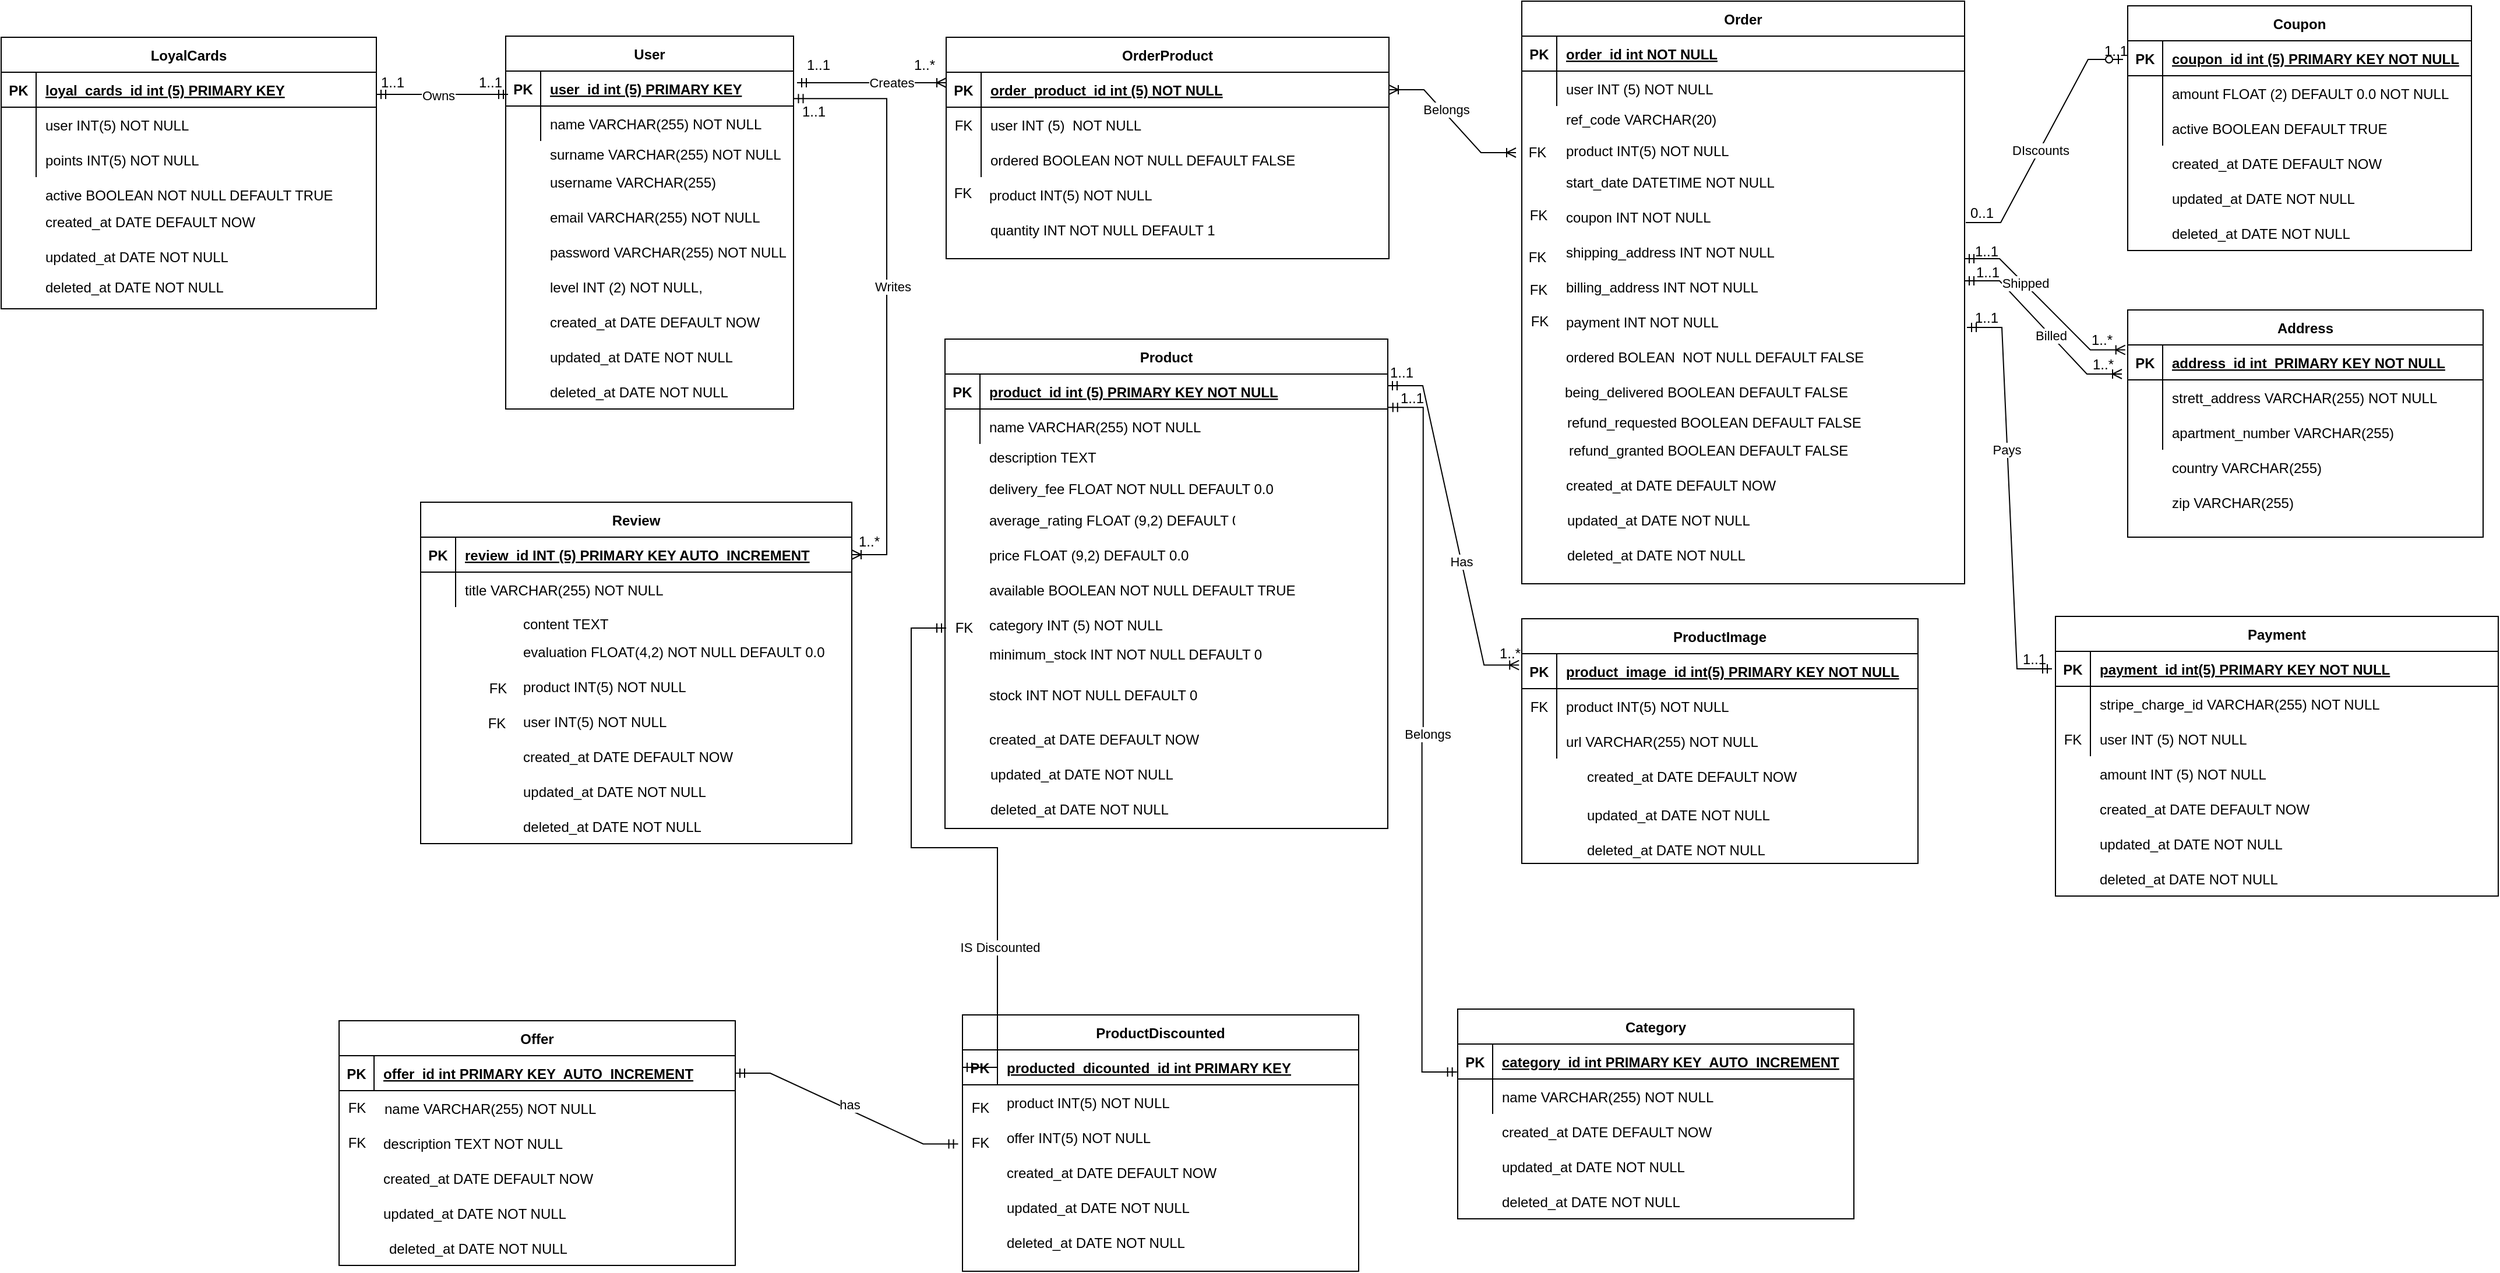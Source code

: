 <mxfile version="15.8.3" type="device"><diagram id="R2lEEEUBdFMjLlhIrx00" name="Page-1"><mxGraphModel dx="2659" dy="2081" grid="1" gridSize="10" guides="1" tooltips="1" connect="1" arrows="1" fold="1" page="1" pageScale="1" pageWidth="850" pageHeight="1100" math="0" shadow="0" extFonts="Permanent Marker^https://fonts.googleapis.com/css?family=Permanent+Marker"><root><mxCell id="0"/><mxCell id="1" parent="0"/><mxCell id="C-vyLk0tnHw3VtMMgP7b-2" value="Category" style="shape=table;startSize=30;container=1;collapsible=1;childLayout=tableLayout;fixedRows=1;rowLines=0;fontStyle=1;align=center;resizeLast=1;" parent="1" vertex="1"><mxGeometry x="770" y="855" width="340" height="180" as="geometry"/></mxCell><mxCell id="C-vyLk0tnHw3VtMMgP7b-3" value="" style="shape=partialRectangle;collapsible=0;dropTarget=0;pointerEvents=0;fillColor=none;points=[[0,0.5],[1,0.5]];portConstraint=eastwest;top=0;left=0;right=0;bottom=1;" parent="C-vyLk0tnHw3VtMMgP7b-2" vertex="1"><mxGeometry y="30" width="340" height="30" as="geometry"/></mxCell><mxCell id="C-vyLk0tnHw3VtMMgP7b-4" value="PK" style="shape=partialRectangle;overflow=hidden;connectable=0;fillColor=none;top=0;left=0;bottom=0;right=0;fontStyle=1;" parent="C-vyLk0tnHw3VtMMgP7b-3" vertex="1"><mxGeometry width="30" height="30" as="geometry"><mxRectangle width="30" height="30" as="alternateBounds"/></mxGeometry></mxCell><mxCell id="C-vyLk0tnHw3VtMMgP7b-5" value="category_id int PRIMARY KEY  AUTO_INCREMENT" style="shape=partialRectangle;overflow=hidden;connectable=0;fillColor=none;top=0;left=0;bottom=0;right=0;align=left;spacingLeft=6;fontStyle=5;" parent="C-vyLk0tnHw3VtMMgP7b-3" vertex="1"><mxGeometry x="30" width="310" height="30" as="geometry"><mxRectangle width="310" height="30" as="alternateBounds"/></mxGeometry></mxCell><mxCell id="C-vyLk0tnHw3VtMMgP7b-6" value="" style="shape=partialRectangle;collapsible=0;dropTarget=0;pointerEvents=0;fillColor=none;points=[[0,0.5],[1,0.5]];portConstraint=eastwest;top=0;left=0;right=0;bottom=0;" parent="C-vyLk0tnHw3VtMMgP7b-2" vertex="1"><mxGeometry y="60" width="340" height="30" as="geometry"/></mxCell><mxCell id="C-vyLk0tnHw3VtMMgP7b-7" value="" style="shape=partialRectangle;overflow=hidden;connectable=0;fillColor=none;top=0;left=0;bottom=0;right=0;" parent="C-vyLk0tnHw3VtMMgP7b-6" vertex="1"><mxGeometry width="30" height="30" as="geometry"><mxRectangle width="30" height="30" as="alternateBounds"/></mxGeometry></mxCell><mxCell id="C-vyLk0tnHw3VtMMgP7b-8" value="" style="shape=partialRectangle;overflow=hidden;connectable=0;fillColor=none;top=0;left=0;bottom=0;right=0;align=left;spacingLeft=6;" parent="C-vyLk0tnHw3VtMMgP7b-6" vertex="1"><mxGeometry x="30" width="310" height="30" as="geometry"><mxRectangle width="310" height="30" as="alternateBounds"/></mxGeometry></mxCell><mxCell id="C-vyLk0tnHw3VtMMgP7b-13" value="Payment" style="shape=table;startSize=30;container=1;collapsible=1;childLayout=tableLayout;fixedRows=1;rowLines=0;fontStyle=1;align=center;resizeLast=1;" parent="1" vertex="1"><mxGeometry x="1283" y="518" width="380" height="240" as="geometry"/></mxCell><mxCell id="C-vyLk0tnHw3VtMMgP7b-14" value="" style="shape=partialRectangle;collapsible=0;dropTarget=0;pointerEvents=0;fillColor=none;points=[[0,0.5],[1,0.5]];portConstraint=eastwest;top=0;left=0;right=0;bottom=1;" parent="C-vyLk0tnHw3VtMMgP7b-13" vertex="1"><mxGeometry y="30" width="380" height="30" as="geometry"/></mxCell><mxCell id="C-vyLk0tnHw3VtMMgP7b-15" value="PK" style="shape=partialRectangle;overflow=hidden;connectable=0;fillColor=none;top=0;left=0;bottom=0;right=0;fontStyle=1;" parent="C-vyLk0tnHw3VtMMgP7b-14" vertex="1"><mxGeometry width="30" height="30" as="geometry"><mxRectangle width="30" height="30" as="alternateBounds"/></mxGeometry></mxCell><mxCell id="C-vyLk0tnHw3VtMMgP7b-16" value="payment_id int(5) PRIMARY KEY NOT NULL " style="shape=partialRectangle;overflow=hidden;connectable=0;fillColor=none;top=0;left=0;bottom=0;right=0;align=left;spacingLeft=6;fontStyle=5;" parent="C-vyLk0tnHw3VtMMgP7b-14" vertex="1"><mxGeometry x="30" width="350" height="30" as="geometry"><mxRectangle width="350" height="30" as="alternateBounds"/></mxGeometry></mxCell><mxCell id="C-vyLk0tnHw3VtMMgP7b-17" value="" style="shape=partialRectangle;collapsible=0;dropTarget=0;pointerEvents=0;fillColor=none;points=[[0,0.5],[1,0.5]];portConstraint=eastwest;top=0;left=0;right=0;bottom=0;" parent="C-vyLk0tnHw3VtMMgP7b-13" vertex="1"><mxGeometry y="60" width="380" height="30" as="geometry"/></mxCell><mxCell id="C-vyLk0tnHw3VtMMgP7b-18" value="" style="shape=partialRectangle;overflow=hidden;connectable=0;fillColor=none;top=0;left=0;bottom=0;right=0;" parent="C-vyLk0tnHw3VtMMgP7b-17" vertex="1"><mxGeometry width="30" height="30" as="geometry"><mxRectangle width="30" height="30" as="alternateBounds"/></mxGeometry></mxCell><mxCell id="C-vyLk0tnHw3VtMMgP7b-19" value="stripe_charge_id VARCHAR(255) NOT NULL" style="shape=partialRectangle;overflow=hidden;connectable=0;fillColor=none;top=0;left=0;bottom=0;right=0;align=left;spacingLeft=6;" parent="C-vyLk0tnHw3VtMMgP7b-17" vertex="1"><mxGeometry x="30" width="350" height="30" as="geometry"><mxRectangle width="350" height="30" as="alternateBounds"/></mxGeometry></mxCell><mxCell id="C-vyLk0tnHw3VtMMgP7b-20" value="" style="shape=partialRectangle;collapsible=0;dropTarget=0;pointerEvents=0;fillColor=none;points=[[0,0.5],[1,0.5]];portConstraint=eastwest;top=0;left=0;right=0;bottom=0;" parent="C-vyLk0tnHw3VtMMgP7b-13" vertex="1"><mxGeometry y="90" width="380" height="30" as="geometry"/></mxCell><mxCell id="C-vyLk0tnHw3VtMMgP7b-21" value="FK" style="shape=partialRectangle;overflow=hidden;connectable=0;fillColor=none;top=0;left=0;bottom=0;right=0;" parent="C-vyLk0tnHw3VtMMgP7b-20" vertex="1"><mxGeometry width="30" height="30" as="geometry"><mxRectangle width="30" height="30" as="alternateBounds"/></mxGeometry></mxCell><mxCell id="C-vyLk0tnHw3VtMMgP7b-22" value="user INT (5) NOT NULL" style="shape=partialRectangle;overflow=hidden;connectable=0;fillColor=none;top=0;left=0;bottom=0;right=0;align=left;spacingLeft=6;" parent="C-vyLk0tnHw3VtMMgP7b-20" vertex="1"><mxGeometry x="30" width="350" height="30" as="geometry"><mxRectangle width="350" height="30" as="alternateBounds"/></mxGeometry></mxCell><mxCell id="C-vyLk0tnHw3VtMMgP7b-23" value="User" style="shape=table;startSize=30;container=1;collapsible=1;childLayout=tableLayout;fixedRows=1;rowLines=0;fontStyle=1;align=center;resizeLast=1;" parent="1" vertex="1"><mxGeometry x="-47" y="20" width="247" height="320" as="geometry"/></mxCell><mxCell id="C-vyLk0tnHw3VtMMgP7b-24" value="" style="shape=partialRectangle;collapsible=0;dropTarget=0;pointerEvents=0;fillColor=none;points=[[0,0.5],[1,0.5]];portConstraint=eastwest;top=0;left=0;right=0;bottom=1;" parent="C-vyLk0tnHw3VtMMgP7b-23" vertex="1"><mxGeometry y="30" width="247" height="30" as="geometry"/></mxCell><mxCell id="C-vyLk0tnHw3VtMMgP7b-25" value="PK" style="shape=partialRectangle;overflow=hidden;connectable=0;fillColor=none;top=0;left=0;bottom=0;right=0;fontStyle=1;" parent="C-vyLk0tnHw3VtMMgP7b-24" vertex="1"><mxGeometry width="30" height="30" as="geometry"><mxRectangle width="30" height="30" as="alternateBounds"/></mxGeometry></mxCell><mxCell id="C-vyLk0tnHw3VtMMgP7b-26" value="user_id int (5) PRIMARY KEY" style="shape=partialRectangle;overflow=hidden;connectable=0;fillColor=none;top=0;left=0;bottom=0;right=0;align=left;spacingLeft=6;fontStyle=5;" parent="C-vyLk0tnHw3VtMMgP7b-24" vertex="1"><mxGeometry x="30" width="217" height="30" as="geometry"><mxRectangle width="217" height="30" as="alternateBounds"/></mxGeometry></mxCell><mxCell id="C-vyLk0tnHw3VtMMgP7b-27" value="" style="shape=partialRectangle;collapsible=0;dropTarget=0;pointerEvents=0;fillColor=none;points=[[0,0.5],[1,0.5]];portConstraint=eastwest;top=0;left=0;right=0;bottom=0;" parent="C-vyLk0tnHw3VtMMgP7b-23" vertex="1"><mxGeometry y="60" width="247" height="30" as="geometry"/></mxCell><mxCell id="C-vyLk0tnHw3VtMMgP7b-28" value="" style="shape=partialRectangle;overflow=hidden;connectable=0;fillColor=none;top=0;left=0;bottom=0;right=0;" parent="C-vyLk0tnHw3VtMMgP7b-27" vertex="1"><mxGeometry width="30" height="30" as="geometry"><mxRectangle width="30" height="30" as="alternateBounds"/></mxGeometry></mxCell><mxCell id="C-vyLk0tnHw3VtMMgP7b-29" value="name VARCHAR(255) NOT NULL" style="shape=partialRectangle;overflow=hidden;connectable=0;fillColor=none;top=0;left=0;bottom=0;right=0;align=left;spacingLeft=6;" parent="C-vyLk0tnHw3VtMMgP7b-27" vertex="1"><mxGeometry x="30" width="217" height="30" as="geometry"><mxRectangle width="217" height="30" as="alternateBounds"/></mxGeometry></mxCell><mxCell id="87Wlq1z-kdMla4lZKnMP-1" value="surname VARCHAR(255) NOT NULL" style="shape=partialRectangle;overflow=hidden;connectable=0;fillColor=none;top=0;left=0;bottom=0;right=0;align=left;spacingLeft=6;" parent="1" vertex="1"><mxGeometry x="-17" y="106" width="220" height="30" as="geometry"><mxRectangle width="220" height="30" as="alternateBounds"/></mxGeometry></mxCell><mxCell id="87Wlq1z-kdMla4lZKnMP-2" value="username VARCHAR(255) " style="shape=partialRectangle;overflow=hidden;connectable=0;fillColor=none;top=0;left=0;bottom=0;right=0;align=left;spacingLeft=6;" parent="1" vertex="1"><mxGeometry x="-17" y="130" width="220" height="30" as="geometry"><mxRectangle width="220" height="30" as="alternateBounds"/></mxGeometry></mxCell><mxCell id="87Wlq1z-kdMla4lZKnMP-3" value="email VARCHAR(255) NOT NULL" style="shape=partialRectangle;overflow=hidden;connectable=0;fillColor=none;top=0;left=0;bottom=0;right=0;align=left;spacingLeft=6;" parent="1" vertex="1"><mxGeometry x="-17" y="160" width="220" height="30" as="geometry"><mxRectangle width="220" height="30" as="alternateBounds"/></mxGeometry></mxCell><mxCell id="87Wlq1z-kdMla4lZKnMP-4" value="password VARCHAR(255) NOT NULL" style="shape=partialRectangle;overflow=hidden;connectable=0;fillColor=none;top=0;left=0;bottom=0;right=0;align=left;spacingLeft=6;" parent="1" vertex="1"><mxGeometry x="-17" y="190" width="220" height="30" as="geometry"><mxRectangle width="220" height="30" as="alternateBounds"/></mxGeometry></mxCell><mxCell id="87Wlq1z-kdMla4lZKnMP-5" value="level INT (2) NOT NULL, " style="shape=partialRectangle;overflow=hidden;connectable=0;fillColor=none;top=0;left=0;bottom=0;right=0;align=left;spacingLeft=6;" parent="1" vertex="1"><mxGeometry x="-17" y="220" width="220" height="30" as="geometry"><mxRectangle width="220" height="30" as="alternateBounds"/></mxGeometry></mxCell><mxCell id="87Wlq1z-kdMla4lZKnMP-6" value="created_at DATE DEFAULT NOW" style="shape=partialRectangle;overflow=hidden;connectable=0;fillColor=none;top=0;left=0;bottom=0;right=0;align=left;spacingLeft=6;" parent="1" vertex="1"><mxGeometry x="-17" y="250" width="220" height="30" as="geometry"><mxRectangle width="220" height="30" as="alternateBounds"/></mxGeometry></mxCell><mxCell id="87Wlq1z-kdMla4lZKnMP-7" value="updated_at DATE NOT NULL" style="shape=partialRectangle;overflow=hidden;connectable=0;fillColor=none;top=0;left=0;bottom=0;right=0;align=left;spacingLeft=6;" parent="1" vertex="1"><mxGeometry x="-17" y="280" width="220" height="30" as="geometry"><mxRectangle width="220" height="30" as="alternateBounds"/></mxGeometry></mxCell><mxCell id="87Wlq1z-kdMla4lZKnMP-8" value="deleted_at DATE NOT NULL" style="shape=partialRectangle;overflow=hidden;connectable=0;fillColor=none;top=0;left=0;bottom=0;right=0;align=left;spacingLeft=6;" parent="1" vertex="1"><mxGeometry x="-17" y="310" width="220" height="30" as="geometry"><mxRectangle width="220" height="30" as="alternateBounds"/></mxGeometry></mxCell><mxCell id="87Wlq1z-kdMla4lZKnMP-9" value="" style="shape=partialRectangle;overflow=hidden;connectable=0;fillColor=none;top=0;left=0;bottom=0;right=0;align=left;spacingLeft=6;" parent="1" vertex="1"><mxGeometry x="150" y="440" width="220" height="30" as="geometry"><mxRectangle width="220" height="30" as="alternateBounds"/></mxGeometry></mxCell><mxCell id="87Wlq1z-kdMla4lZKnMP-10" value="created_at DATE DEFAULT NOW" style="shape=partialRectangle;overflow=hidden;connectable=0;fillColor=none;top=0;left=0;bottom=0;right=0;align=left;spacingLeft=6;" parent="1" vertex="1"><mxGeometry x="800" y="945" width="220" height="30" as="geometry"><mxRectangle width="220" height="30" as="alternateBounds"/></mxGeometry></mxCell><mxCell id="87Wlq1z-kdMla4lZKnMP-11" value="updated_at DATE NOT NULL" style="shape=partialRectangle;overflow=hidden;connectable=0;fillColor=none;top=0;left=0;bottom=0;right=0;align=left;spacingLeft=6;" parent="1" vertex="1"><mxGeometry x="800" y="975" width="220" height="30" as="geometry"><mxRectangle width="220" height="30" as="alternateBounds"/></mxGeometry></mxCell><mxCell id="87Wlq1z-kdMla4lZKnMP-12" value="deleted_at DATE NOT NULL" style="shape=partialRectangle;overflow=hidden;connectable=0;fillColor=none;top=0;left=0;bottom=0;right=0;align=left;spacingLeft=6;" parent="1" vertex="1"><mxGeometry x="800" y="1005" width="220" height="30" as="geometry"><mxRectangle width="220" height="30" as="alternateBounds"/></mxGeometry></mxCell><mxCell id="87Wlq1z-kdMla4lZKnMP-13" value="name VARCHAR(255) NOT NULL" style="shape=partialRectangle;overflow=hidden;connectable=0;fillColor=none;top=0;left=0;bottom=0;right=0;align=left;spacingLeft=6;" parent="1" vertex="1"><mxGeometry x="800" y="915" width="220" height="30" as="geometry"><mxRectangle width="220" height="30" as="alternateBounds"/></mxGeometry></mxCell><mxCell id="87Wlq1z-kdMla4lZKnMP-30" value="ProductDiscounted" style="shape=table;startSize=30;container=1;collapsible=1;childLayout=tableLayout;fixedRows=1;rowLines=0;fontStyle=1;align=center;resizeLast=1;" parent="1" vertex="1"><mxGeometry x="345" y="860" width="340" height="220" as="geometry"/></mxCell><mxCell id="87Wlq1z-kdMla4lZKnMP-31" value="" style="shape=partialRectangle;collapsible=0;dropTarget=0;pointerEvents=0;fillColor=none;points=[[0,0.5],[1,0.5]];portConstraint=eastwest;top=0;left=0;right=0;bottom=1;" parent="87Wlq1z-kdMla4lZKnMP-30" vertex="1"><mxGeometry y="30" width="340" height="30" as="geometry"/></mxCell><mxCell id="87Wlq1z-kdMla4lZKnMP-32" value="PK" style="shape=partialRectangle;overflow=hidden;connectable=0;fillColor=none;top=0;left=0;bottom=0;right=0;fontStyle=1;" parent="87Wlq1z-kdMla4lZKnMP-31" vertex="1"><mxGeometry width="30" height="30" as="geometry"><mxRectangle width="30" height="30" as="alternateBounds"/></mxGeometry></mxCell><mxCell id="87Wlq1z-kdMla4lZKnMP-33" value="producted_dicounted_id int PRIMARY KEY" style="shape=partialRectangle;overflow=hidden;connectable=0;fillColor=none;top=0;left=0;bottom=0;right=0;align=left;spacingLeft=6;fontStyle=5;" parent="87Wlq1z-kdMla4lZKnMP-31" vertex="1"><mxGeometry x="30" width="310" height="30" as="geometry"><mxRectangle width="310" height="30" as="alternateBounds"/></mxGeometry></mxCell><mxCell id="87Wlq1z-kdMla4lZKnMP-37" value="created_at DATE DEFAULT NOW" style="shape=partialRectangle;overflow=hidden;connectable=0;fillColor=none;top=0;left=0;bottom=0;right=0;align=left;spacingLeft=6;" parent="1" vertex="1"><mxGeometry x="375" y="980" width="220" height="30" as="geometry"><mxRectangle width="220" height="30" as="alternateBounds"/></mxGeometry></mxCell><mxCell id="87Wlq1z-kdMla4lZKnMP-38" value="updated_at DATE NOT NULL" style="shape=partialRectangle;overflow=hidden;connectable=0;fillColor=none;top=0;left=0;bottom=0;right=0;align=left;spacingLeft=6;" parent="1" vertex="1"><mxGeometry x="375" y="1010" width="220" height="30" as="geometry"><mxRectangle width="220" height="30" as="alternateBounds"/></mxGeometry></mxCell><mxCell id="87Wlq1z-kdMla4lZKnMP-39" value="deleted_at DATE NOT NULL" style="shape=partialRectangle;overflow=hidden;connectable=0;fillColor=none;top=0;left=0;bottom=0;right=0;align=left;spacingLeft=6;" parent="1" vertex="1"><mxGeometry x="375" y="1040" width="220" height="30" as="geometry"><mxRectangle width="220" height="30" as="alternateBounds"/></mxGeometry></mxCell><mxCell id="87Wlq1z-kdMla4lZKnMP-40" value="product INT(5) NOT NULL" style="shape=partialRectangle;overflow=hidden;connectable=0;fillColor=none;top=0;left=0;bottom=0;right=0;align=left;spacingLeft=6;" parent="1" vertex="1"><mxGeometry x="375" y="920" width="220" height="30" as="geometry"><mxRectangle width="220" height="30" as="alternateBounds"/></mxGeometry></mxCell><mxCell id="87Wlq1z-kdMla4lZKnMP-41" value="offer INT(5) NOT NULL" style="shape=partialRectangle;overflow=hidden;connectable=0;fillColor=none;top=0;left=0;bottom=0;right=0;align=left;spacingLeft=6;" parent="1" vertex="1"><mxGeometry x="375" y="950" width="220" height="30" as="geometry"><mxRectangle width="220" height="30" as="alternateBounds"/></mxGeometry></mxCell><mxCell id="87Wlq1z-kdMla4lZKnMP-45" value="" style="shape=partialRectangle;collapsible=0;dropTarget=0;pointerEvents=0;fillColor=none;points=[[0,0.5],[1,0.5]];portConstraint=eastwest;top=0;left=0;right=0;bottom=0;" parent="1" vertex="1"><mxGeometry x="1283" y="638" width="380" height="30" as="geometry"/></mxCell><mxCell id="87Wlq1z-kdMla4lZKnMP-46" value="" style="shape=partialRectangle;overflow=hidden;connectable=0;fillColor=none;top=0;left=0;bottom=0;right=0;" parent="87Wlq1z-kdMla4lZKnMP-45" vertex="1"><mxGeometry width="30" height="30" as="geometry"><mxRectangle width="30" height="30" as="alternateBounds"/></mxGeometry></mxCell><mxCell id="87Wlq1z-kdMla4lZKnMP-47" value="amount INT (5) NOT NULL" style="shape=partialRectangle;overflow=hidden;connectable=0;fillColor=none;top=0;left=0;bottom=0;right=0;align=left;spacingLeft=6;" parent="87Wlq1z-kdMla4lZKnMP-45" vertex="1"><mxGeometry x="30" width="350" height="30" as="geometry"><mxRectangle width="350" height="30" as="alternateBounds"/></mxGeometry></mxCell><mxCell id="87Wlq1z-kdMla4lZKnMP-48" value="" style="shape=partialRectangle;collapsible=0;dropTarget=0;pointerEvents=0;fillColor=none;points=[[0,0.5],[1,0.5]];portConstraint=eastwest;top=0;left=0;right=0;bottom=0;" parent="1" vertex="1"><mxGeometry x="1283" y="668" width="380" height="30" as="geometry"/></mxCell><mxCell id="87Wlq1z-kdMla4lZKnMP-49" value="" style="shape=partialRectangle;overflow=hidden;connectable=0;fillColor=none;top=0;left=0;bottom=0;right=0;" parent="87Wlq1z-kdMla4lZKnMP-48" vertex="1"><mxGeometry width="30" height="30" as="geometry"><mxRectangle width="30" height="30" as="alternateBounds"/></mxGeometry></mxCell><mxCell id="87Wlq1z-kdMla4lZKnMP-50" value="" style="shape=partialRectangle;overflow=hidden;connectable=0;fillColor=none;top=0;left=0;bottom=0;right=0;align=left;spacingLeft=6;" parent="87Wlq1z-kdMla4lZKnMP-48" vertex="1"><mxGeometry x="30" width="350" height="30" as="geometry"><mxRectangle width="350" height="30" as="alternateBounds"/></mxGeometry></mxCell><mxCell id="87Wlq1z-kdMla4lZKnMP-51" value="created_at DATE DEFAULT NOW" style="shape=partialRectangle;overflow=hidden;connectable=0;fillColor=none;top=0;left=0;bottom=0;right=0;align=left;spacingLeft=6;" parent="1" vertex="1"><mxGeometry x="1313" y="668" width="220" height="30" as="geometry"><mxRectangle width="220" height="30" as="alternateBounds"/></mxGeometry></mxCell><mxCell id="87Wlq1z-kdMla4lZKnMP-52" value="updated_at DATE NOT NULL" style="shape=partialRectangle;overflow=hidden;connectable=0;fillColor=none;top=0;left=0;bottom=0;right=0;align=left;spacingLeft=6;" parent="1" vertex="1"><mxGeometry x="1313" y="698" width="220" height="30" as="geometry"><mxRectangle width="220" height="30" as="alternateBounds"/></mxGeometry></mxCell><mxCell id="87Wlq1z-kdMla4lZKnMP-53" value="deleted_at DATE NOT NULL" style="shape=partialRectangle;overflow=hidden;connectable=0;fillColor=none;top=0;left=0;bottom=0;right=0;align=left;spacingLeft=6;" parent="1" vertex="1"><mxGeometry x="1313" y="728" width="220" height="30" as="geometry"><mxRectangle width="220" height="30" as="alternateBounds"/></mxGeometry></mxCell><mxCell id="87Wlq1z-kdMla4lZKnMP-54" value="OrderProduct" style="shape=table;startSize=30;container=1;collapsible=1;childLayout=tableLayout;fixedRows=1;rowLines=0;fontStyle=1;align=center;resizeLast=1;" parent="1" vertex="1"><mxGeometry x="331" y="21" width="380" height="190" as="geometry"/></mxCell><mxCell id="87Wlq1z-kdMla4lZKnMP-55" value="" style="shape=partialRectangle;collapsible=0;dropTarget=0;pointerEvents=0;fillColor=none;points=[[0,0.5],[1,0.5]];portConstraint=eastwest;top=0;left=0;right=0;bottom=1;" parent="87Wlq1z-kdMla4lZKnMP-54" vertex="1"><mxGeometry y="30" width="380" height="30" as="geometry"/></mxCell><mxCell id="87Wlq1z-kdMla4lZKnMP-56" value="PK" style="shape=partialRectangle;overflow=hidden;connectable=0;fillColor=none;top=0;left=0;bottom=0;right=0;fontStyle=1;" parent="87Wlq1z-kdMla4lZKnMP-55" vertex="1"><mxGeometry width="30" height="30" as="geometry"><mxRectangle width="30" height="30" as="alternateBounds"/></mxGeometry></mxCell><mxCell id="87Wlq1z-kdMla4lZKnMP-57" value="order_product_id int (5) NOT NULL " style="shape=partialRectangle;overflow=hidden;connectable=0;fillColor=none;top=0;left=0;bottom=0;right=0;align=left;spacingLeft=6;fontStyle=5;" parent="87Wlq1z-kdMla4lZKnMP-55" vertex="1"><mxGeometry x="30" width="350" height="30" as="geometry"><mxRectangle width="350" height="30" as="alternateBounds"/></mxGeometry></mxCell><mxCell id="87Wlq1z-kdMla4lZKnMP-58" value="" style="shape=partialRectangle;collapsible=0;dropTarget=0;pointerEvents=0;fillColor=none;points=[[0,0.5],[1,0.5]];portConstraint=eastwest;top=0;left=0;right=0;bottom=0;" parent="87Wlq1z-kdMla4lZKnMP-54" vertex="1"><mxGeometry y="60" width="380" height="30" as="geometry"/></mxCell><mxCell id="87Wlq1z-kdMla4lZKnMP-59" value="" style="shape=partialRectangle;overflow=hidden;connectable=0;fillColor=none;top=0;left=0;bottom=0;right=0;" parent="87Wlq1z-kdMla4lZKnMP-58" vertex="1"><mxGeometry width="30" height="30" as="geometry"><mxRectangle width="30" height="30" as="alternateBounds"/></mxGeometry></mxCell><mxCell id="87Wlq1z-kdMla4lZKnMP-60" value="" style="shape=partialRectangle;overflow=hidden;connectable=0;fillColor=none;top=0;left=0;bottom=0;right=0;align=left;spacingLeft=6;" parent="87Wlq1z-kdMla4lZKnMP-58" vertex="1"><mxGeometry x="30" width="350" height="30" as="geometry"><mxRectangle width="350" height="30" as="alternateBounds"/></mxGeometry></mxCell><mxCell id="87Wlq1z-kdMla4lZKnMP-61" value="" style="shape=partialRectangle;collapsible=0;dropTarget=0;pointerEvents=0;fillColor=none;points=[[0,0.5],[1,0.5]];portConstraint=eastwest;top=0;left=0;right=0;bottom=0;" parent="87Wlq1z-kdMla4lZKnMP-54" vertex="1"><mxGeometry y="90" width="380" height="30" as="geometry"/></mxCell><mxCell id="87Wlq1z-kdMla4lZKnMP-62" value="" style="shape=partialRectangle;overflow=hidden;connectable=0;fillColor=none;top=0;left=0;bottom=0;right=0;" parent="87Wlq1z-kdMla4lZKnMP-61" vertex="1"><mxGeometry width="30" height="30" as="geometry"><mxRectangle width="30" height="30" as="alternateBounds"/></mxGeometry></mxCell><mxCell id="87Wlq1z-kdMla4lZKnMP-63" value="" style="shape=partialRectangle;overflow=hidden;connectable=0;fillColor=none;top=0;left=0;bottom=0;right=0;align=left;spacingLeft=6;" parent="87Wlq1z-kdMla4lZKnMP-61" vertex="1"><mxGeometry x="30" width="350" height="30" as="geometry"><mxRectangle width="350" height="30" as="alternateBounds"/></mxGeometry></mxCell><mxCell id="87Wlq1z-kdMla4lZKnMP-64" value="" style="shape=partialRectangle;collapsible=0;dropTarget=0;pointerEvents=0;fillColor=none;points=[[0,0.5],[1,0.5]];portConstraint=eastwest;top=0;left=0;right=0;bottom=0;" parent="1" vertex="1"><mxGeometry x="331" y="81" width="380" height="30" as="geometry"/></mxCell><mxCell id="87Wlq1z-kdMla4lZKnMP-65" value="FK" style="shape=partialRectangle;overflow=hidden;connectable=0;fillColor=none;top=0;left=0;bottom=0;right=0;" parent="87Wlq1z-kdMla4lZKnMP-64" vertex="1"><mxGeometry width="30" height="30" as="geometry"><mxRectangle width="30" height="30" as="alternateBounds"/></mxGeometry></mxCell><mxCell id="87Wlq1z-kdMla4lZKnMP-66" value="user INT (5)  NOT NULL" style="shape=partialRectangle;overflow=hidden;connectable=0;fillColor=none;top=0;left=0;bottom=0;right=0;align=left;spacingLeft=6;" parent="87Wlq1z-kdMla4lZKnMP-64" vertex="1"><mxGeometry x="30" width="350" height="30" as="geometry"><mxRectangle width="350" height="30" as="alternateBounds"/></mxGeometry></mxCell><mxCell id="87Wlq1z-kdMla4lZKnMP-67" value="" style="shape=partialRectangle;collapsible=0;dropTarget=0;pointerEvents=0;fillColor=none;points=[[0,0.5],[1,0.5]];portConstraint=eastwest;top=0;left=0;right=0;bottom=0;" parent="1" vertex="1"><mxGeometry x="331" y="171" width="380" height="30" as="geometry"/></mxCell><mxCell id="87Wlq1z-kdMla4lZKnMP-68" value="" style="shape=partialRectangle;overflow=hidden;connectable=0;fillColor=none;top=0;left=0;bottom=0;right=0;" parent="87Wlq1z-kdMla4lZKnMP-67" vertex="1"><mxGeometry width="30" height="30" as="geometry"><mxRectangle width="30" height="30" as="alternateBounds"/></mxGeometry></mxCell><mxCell id="87Wlq1z-kdMla4lZKnMP-69" value="" style="shape=partialRectangle;overflow=hidden;connectable=0;fillColor=none;top=0;left=0;bottom=0;right=0;align=left;spacingLeft=6;" parent="87Wlq1z-kdMla4lZKnMP-67" vertex="1"><mxGeometry x="30" width="350" height="30" as="geometry"><mxRectangle width="350" height="30" as="alternateBounds"/></mxGeometry></mxCell><mxCell id="87Wlq1z-kdMla4lZKnMP-70" value="ordered BOOLEAN NOT NULL DEFAULT FALSE" style="shape=partialRectangle;overflow=hidden;connectable=0;fillColor=none;top=0;left=0;bottom=0;right=0;align=left;spacingLeft=6;" parent="1" vertex="1"><mxGeometry x="361" y="111" width="340" height="30" as="geometry"><mxRectangle width="220" height="30" as="alternateBounds"/></mxGeometry></mxCell><mxCell id="87Wlq1z-kdMla4lZKnMP-71" value="product INT(5) NOT NULL" style="shape=partialRectangle;overflow=hidden;connectable=0;fillColor=none;top=0;left=0;bottom=0;right=0;align=left;spacingLeft=6;" parent="1" vertex="1"><mxGeometry x="360" y="141" width="221" height="30" as="geometry"><mxRectangle width="220" height="30" as="alternateBounds"/></mxGeometry></mxCell><mxCell id="87Wlq1z-kdMla4lZKnMP-72" value="quantity INT NOT NULL DEFAULT 1" style="shape=partialRectangle;overflow=hidden;connectable=0;fillColor=none;top=0;left=0;bottom=0;right=0;align=left;spacingLeft=6;" parent="1" vertex="1"><mxGeometry x="361" y="171" width="220" height="30" as="geometry"><mxRectangle width="220" height="30" as="alternateBounds"/></mxGeometry></mxCell><mxCell id="87Wlq1z-kdMla4lZKnMP-73" value="Review" style="shape=table;startSize=30;container=1;collapsible=1;childLayout=tableLayout;fixedRows=1;rowLines=0;fontStyle=1;align=center;resizeLast=1;" parent="1" vertex="1"><mxGeometry x="-120" y="420" width="370" height="293" as="geometry"/></mxCell><mxCell id="87Wlq1z-kdMla4lZKnMP-74" value="" style="shape=partialRectangle;collapsible=0;dropTarget=0;pointerEvents=0;fillColor=none;points=[[0,0.5],[1,0.5]];portConstraint=eastwest;top=0;left=0;right=0;bottom=1;" parent="87Wlq1z-kdMla4lZKnMP-73" vertex="1"><mxGeometry y="30" width="370" height="30" as="geometry"/></mxCell><mxCell id="87Wlq1z-kdMla4lZKnMP-75" value="PK" style="shape=partialRectangle;overflow=hidden;connectable=0;fillColor=none;top=0;left=0;bottom=0;right=0;fontStyle=1;" parent="87Wlq1z-kdMla4lZKnMP-74" vertex="1"><mxGeometry width="30" height="30" as="geometry"><mxRectangle width="30" height="30" as="alternateBounds"/></mxGeometry></mxCell><mxCell id="87Wlq1z-kdMla4lZKnMP-76" value="review_id INT (5) PRIMARY KEY AUTO_INCREMENT" style="shape=partialRectangle;overflow=hidden;connectable=0;fillColor=none;top=0;left=0;bottom=0;right=0;align=left;spacingLeft=6;fontStyle=5;" parent="87Wlq1z-kdMla4lZKnMP-74" vertex="1"><mxGeometry x="30" width="340" height="30" as="geometry"><mxRectangle width="340" height="30" as="alternateBounds"/></mxGeometry></mxCell><mxCell id="87Wlq1z-kdMla4lZKnMP-77" value="" style="shape=partialRectangle;collapsible=0;dropTarget=0;pointerEvents=0;fillColor=none;points=[[0,0.5],[1,0.5]];portConstraint=eastwest;top=0;left=0;right=0;bottom=0;" parent="87Wlq1z-kdMla4lZKnMP-73" vertex="1"><mxGeometry y="60" width="370" height="30" as="geometry"/></mxCell><mxCell id="87Wlq1z-kdMla4lZKnMP-78" value="" style="shape=partialRectangle;overflow=hidden;connectable=0;fillColor=none;top=0;left=0;bottom=0;right=0;" parent="87Wlq1z-kdMla4lZKnMP-77" vertex="1"><mxGeometry width="30" height="30" as="geometry"><mxRectangle width="30" height="30" as="alternateBounds"/></mxGeometry></mxCell><mxCell id="87Wlq1z-kdMla4lZKnMP-79" value="title VARCHAR(255) NOT NULL" style="shape=partialRectangle;overflow=hidden;connectable=0;fillColor=none;top=0;left=0;bottom=0;right=0;align=left;spacingLeft=6;" parent="87Wlq1z-kdMla4lZKnMP-77" vertex="1"><mxGeometry x="30" width="340" height="30" as="geometry"><mxRectangle width="340" height="30" as="alternateBounds"/></mxGeometry></mxCell><mxCell id="87Wlq1z-kdMla4lZKnMP-80" value="content TEXT" style="shape=partialRectangle;overflow=hidden;connectable=0;fillColor=none;top=0;left=0;bottom=0;right=0;align=left;spacingLeft=6;" parent="1" vertex="1"><mxGeometry x="-40" y="509" width="220" height="30" as="geometry"><mxRectangle width="220" height="30" as="alternateBounds"/></mxGeometry></mxCell><mxCell id="87Wlq1z-kdMla4lZKnMP-81" value="evaluation FLOAT(4,2) NOT NULL DEFAULT 0.0" style="shape=partialRectangle;overflow=hidden;connectable=0;fillColor=none;top=0;left=0;bottom=0;right=0;align=left;spacingLeft=6;" parent="1" vertex="1"><mxGeometry x="-40" y="533" width="280" height="30" as="geometry"><mxRectangle width="220" height="30" as="alternateBounds"/></mxGeometry></mxCell><mxCell id="87Wlq1z-kdMla4lZKnMP-82" value="product INT(5) NOT NULL" style="shape=partialRectangle;overflow=hidden;connectable=0;fillColor=none;top=0;left=0;bottom=0;right=0;align=left;spacingLeft=6;" parent="1" vertex="1"><mxGeometry x="-40" y="563" width="220" height="30" as="geometry"><mxRectangle width="220" height="30" as="alternateBounds"/></mxGeometry></mxCell><mxCell id="87Wlq1z-kdMla4lZKnMP-83" value="user INT(5) NOT NULL" style="shape=partialRectangle;overflow=hidden;connectable=0;fillColor=none;top=0;left=0;bottom=0;right=0;align=left;spacingLeft=6;" parent="1" vertex="1"><mxGeometry x="-40" y="593" width="220" height="30" as="geometry"><mxRectangle width="220" height="30" as="alternateBounds"/></mxGeometry></mxCell><mxCell id="87Wlq1z-kdMla4lZKnMP-84" value="created_at DATE DEFAULT NOW" style="shape=partialRectangle;overflow=hidden;connectable=0;fillColor=none;top=0;left=0;bottom=0;right=0;align=left;spacingLeft=6;" parent="1" vertex="1"><mxGeometry x="-40" y="623" width="220" height="30" as="geometry"><mxRectangle width="220" height="30" as="alternateBounds"/></mxGeometry></mxCell><mxCell id="87Wlq1z-kdMla4lZKnMP-85" value="updated_at DATE NOT NULL" style="shape=partialRectangle;overflow=hidden;connectable=0;fillColor=none;top=0;left=0;bottom=0;right=0;align=left;spacingLeft=6;" parent="1" vertex="1"><mxGeometry x="-40" y="653" width="220" height="30" as="geometry"><mxRectangle width="220" height="30" as="alternateBounds"/></mxGeometry></mxCell><mxCell id="87Wlq1z-kdMla4lZKnMP-86" value="deleted_at DATE NOT NULL" style="shape=partialRectangle;overflow=hidden;connectable=0;fillColor=none;top=0;left=0;bottom=0;right=0;align=left;spacingLeft=6;" parent="1" vertex="1"><mxGeometry x="-40" y="683" width="220" height="30" as="geometry"><mxRectangle width="220" height="30" as="alternateBounds"/></mxGeometry></mxCell><mxCell id="87Wlq1z-kdMla4lZKnMP-87" value="FK" style="text;html=1;align=center;verticalAlign=middle;resizable=0;points=[];autosize=1;strokeColor=none;fillColor=none;" parent="1" vertex="1"><mxGeometry x="-69" y="570" width="30" height="20" as="geometry"/></mxCell><mxCell id="87Wlq1z-kdMla4lZKnMP-88" value="FK" style="text;html=1;align=center;verticalAlign=middle;resizable=0;points=[];autosize=1;strokeColor=none;fillColor=none;" parent="1" vertex="1"><mxGeometry x="-70" y="600" width="30" height="20" as="geometry"/></mxCell><mxCell id="87Wlq1z-kdMla4lZKnMP-89" value="Coupon" style="shape=table;startSize=30;container=1;collapsible=1;childLayout=tableLayout;fixedRows=1;rowLines=0;fontStyle=1;align=center;resizeLast=1;" parent="1" vertex="1"><mxGeometry x="1345" y="-6" width="295" height="210" as="geometry"/></mxCell><mxCell id="87Wlq1z-kdMla4lZKnMP-90" value="" style="shape=partialRectangle;collapsible=0;dropTarget=0;pointerEvents=0;fillColor=none;points=[[0,0.5],[1,0.5]];portConstraint=eastwest;top=0;left=0;right=0;bottom=1;" parent="87Wlq1z-kdMla4lZKnMP-89" vertex="1"><mxGeometry y="30" width="295" height="30" as="geometry"/></mxCell><mxCell id="87Wlq1z-kdMla4lZKnMP-91" value="PK" style="shape=partialRectangle;overflow=hidden;connectable=0;fillColor=none;top=0;left=0;bottom=0;right=0;fontStyle=1;" parent="87Wlq1z-kdMla4lZKnMP-90" vertex="1"><mxGeometry width="30" height="30" as="geometry"><mxRectangle width="30" height="30" as="alternateBounds"/></mxGeometry></mxCell><mxCell id="87Wlq1z-kdMla4lZKnMP-92" value="coupon_id int (5) PRIMARY KEY NOT NULL " style="shape=partialRectangle;overflow=hidden;connectable=0;fillColor=none;top=0;left=0;bottom=0;right=0;align=left;spacingLeft=6;fontStyle=5;" parent="87Wlq1z-kdMla4lZKnMP-90" vertex="1"><mxGeometry x="30" width="265" height="30" as="geometry"><mxRectangle width="265" height="30" as="alternateBounds"/></mxGeometry></mxCell><mxCell id="87Wlq1z-kdMla4lZKnMP-93" value="" style="shape=partialRectangle;collapsible=0;dropTarget=0;pointerEvents=0;fillColor=none;points=[[0,0.5],[1,0.5]];portConstraint=eastwest;top=0;left=0;right=0;bottom=0;" parent="87Wlq1z-kdMla4lZKnMP-89" vertex="1"><mxGeometry y="60" width="295" height="30" as="geometry"/></mxCell><mxCell id="87Wlq1z-kdMla4lZKnMP-94" value="" style="shape=partialRectangle;overflow=hidden;connectable=0;fillColor=none;top=0;left=0;bottom=0;right=0;" parent="87Wlq1z-kdMla4lZKnMP-93" vertex="1"><mxGeometry width="30" height="30" as="geometry"><mxRectangle width="30" height="30" as="alternateBounds"/></mxGeometry></mxCell><mxCell id="87Wlq1z-kdMla4lZKnMP-95" value="amount FLOAT (2) DEFAULT 0.0 NOT NULL" style="shape=partialRectangle;overflow=hidden;connectable=0;fillColor=none;top=0;left=0;bottom=0;right=0;align=left;spacingLeft=6;" parent="87Wlq1z-kdMla4lZKnMP-93" vertex="1"><mxGeometry x="30" width="265" height="30" as="geometry"><mxRectangle width="265" height="30" as="alternateBounds"/></mxGeometry></mxCell><mxCell id="87Wlq1z-kdMla4lZKnMP-96" value="" style="shape=partialRectangle;collapsible=0;dropTarget=0;pointerEvents=0;fillColor=none;points=[[0,0.5],[1,0.5]];portConstraint=eastwest;top=0;left=0;right=0;bottom=0;" parent="87Wlq1z-kdMla4lZKnMP-89" vertex="1"><mxGeometry y="90" width="295" height="30" as="geometry"/></mxCell><mxCell id="87Wlq1z-kdMla4lZKnMP-97" value="" style="shape=partialRectangle;overflow=hidden;connectable=0;fillColor=none;top=0;left=0;bottom=0;right=0;" parent="87Wlq1z-kdMla4lZKnMP-96" vertex="1"><mxGeometry width="30" height="30" as="geometry"><mxRectangle width="30" height="30" as="alternateBounds"/></mxGeometry></mxCell><mxCell id="87Wlq1z-kdMla4lZKnMP-98" value="active BOOLEAN DEFAULT TRUE" style="shape=partialRectangle;overflow=hidden;connectable=0;fillColor=none;top=0;left=0;bottom=0;right=0;align=left;spacingLeft=6;" parent="87Wlq1z-kdMla4lZKnMP-96" vertex="1"><mxGeometry x="30" width="265" height="30" as="geometry"><mxRectangle width="265" height="30" as="alternateBounds"/></mxGeometry></mxCell><mxCell id="87Wlq1z-kdMla4lZKnMP-102" value="" style="shape=partialRectangle;collapsible=0;dropTarget=0;pointerEvents=0;fillColor=none;points=[[0,0.5],[1,0.5]];portConstraint=eastwest;top=0;left=0;right=0;bottom=0;" parent="1" vertex="1"><mxGeometry x="-425" y="330" width="380" height="30" as="geometry"/></mxCell><mxCell id="87Wlq1z-kdMla4lZKnMP-103" value="" style="shape=partialRectangle;overflow=hidden;connectable=0;fillColor=none;top=0;left=0;bottom=0;right=0;" parent="87Wlq1z-kdMla4lZKnMP-102" vertex="1"><mxGeometry x="1770" y="-186" width="30" height="30" as="geometry"><mxRectangle width="30" height="30" as="alternateBounds"/></mxGeometry></mxCell><mxCell id="87Wlq1z-kdMla4lZKnMP-104" value="" style="shape=partialRectangle;overflow=hidden;connectable=0;fillColor=none;top=0;left=0;bottom=0;right=0;align=left;spacingLeft=6;" parent="87Wlq1z-kdMla4lZKnMP-102" vertex="1"><mxGeometry x="30" width="350" height="30" as="geometry"><mxRectangle width="350" height="30" as="alternateBounds"/></mxGeometry></mxCell><mxCell id="87Wlq1z-kdMla4lZKnMP-105" value="created_at DATE DEFAULT NOW" style="shape=partialRectangle;overflow=hidden;connectable=0;fillColor=none;top=0;left=0;bottom=0;right=0;align=left;spacingLeft=6;" parent="1" vertex="1"><mxGeometry x="1375" y="114" width="220" height="30" as="geometry"><mxRectangle width="220" height="30" as="alternateBounds"/></mxGeometry></mxCell><mxCell id="87Wlq1z-kdMla4lZKnMP-106" value="updated_at DATE NOT NULL" style="shape=partialRectangle;overflow=hidden;connectable=0;fillColor=none;top=0;left=0;bottom=0;right=0;align=left;spacingLeft=6;" parent="1" vertex="1"><mxGeometry x="1375" y="144" width="220" height="30" as="geometry"><mxRectangle width="220" height="30" as="alternateBounds"/></mxGeometry></mxCell><mxCell id="87Wlq1z-kdMla4lZKnMP-107" value="deleted_at DATE NOT NULL" style="shape=partialRectangle;overflow=hidden;connectable=0;fillColor=none;top=0;left=0;bottom=0;right=0;align=left;spacingLeft=6;" parent="1" vertex="1"><mxGeometry x="1375" y="174" width="220" height="30" as="geometry"><mxRectangle width="220" height="30" as="alternateBounds"/></mxGeometry></mxCell><mxCell id="87Wlq1z-kdMla4lZKnMP-108" value="LoyalCards" style="shape=table;startSize=30;container=1;collapsible=1;childLayout=tableLayout;fixedRows=1;rowLines=0;fontStyle=1;align=center;resizeLast=1;" parent="1" vertex="1"><mxGeometry x="-480" y="21" width="322" height="233" as="geometry"/></mxCell><mxCell id="87Wlq1z-kdMla4lZKnMP-109" value="" style="shape=partialRectangle;collapsible=0;dropTarget=0;pointerEvents=0;fillColor=none;points=[[0,0.5],[1,0.5]];portConstraint=eastwest;top=0;left=0;right=0;bottom=1;" parent="87Wlq1z-kdMla4lZKnMP-108" vertex="1"><mxGeometry y="30" width="322" height="30" as="geometry"/></mxCell><mxCell id="87Wlq1z-kdMla4lZKnMP-110" value="PK" style="shape=partialRectangle;overflow=hidden;connectable=0;fillColor=none;top=0;left=0;bottom=0;right=0;fontStyle=1;" parent="87Wlq1z-kdMla4lZKnMP-109" vertex="1"><mxGeometry width="30" height="30" as="geometry"><mxRectangle width="30" height="30" as="alternateBounds"/></mxGeometry></mxCell><mxCell id="87Wlq1z-kdMla4lZKnMP-111" value="loyal_cards_id int (5) PRIMARY KEY" style="shape=partialRectangle;overflow=hidden;connectable=0;fillColor=none;top=0;left=0;bottom=0;right=0;align=left;spacingLeft=6;fontStyle=5;" parent="87Wlq1z-kdMla4lZKnMP-109" vertex="1"><mxGeometry x="30" width="292" height="30" as="geometry"><mxRectangle width="292" height="30" as="alternateBounds"/></mxGeometry></mxCell><mxCell id="87Wlq1z-kdMla4lZKnMP-112" value="" style="shape=partialRectangle;collapsible=0;dropTarget=0;pointerEvents=0;fillColor=none;points=[[0,0.5],[1,0.5]];portConstraint=eastwest;top=0;left=0;right=0;bottom=0;" parent="87Wlq1z-kdMla4lZKnMP-108" vertex="1"><mxGeometry y="60" width="322" height="30" as="geometry"/></mxCell><mxCell id="87Wlq1z-kdMla4lZKnMP-113" value="" style="shape=partialRectangle;overflow=hidden;connectable=0;fillColor=none;top=0;left=0;bottom=0;right=0;" parent="87Wlq1z-kdMla4lZKnMP-112" vertex="1"><mxGeometry width="30" height="30" as="geometry"><mxRectangle width="30" height="30" as="alternateBounds"/></mxGeometry></mxCell><mxCell id="87Wlq1z-kdMla4lZKnMP-114" value="user INT(5) NOT NULL" style="shape=partialRectangle;overflow=hidden;connectable=0;fillColor=none;top=0;left=0;bottom=0;right=0;align=left;spacingLeft=6;" parent="87Wlq1z-kdMla4lZKnMP-112" vertex="1"><mxGeometry x="30" width="292" height="30" as="geometry"><mxRectangle width="292" height="30" as="alternateBounds"/></mxGeometry></mxCell><mxCell id="87Wlq1z-kdMla4lZKnMP-115" value="" style="shape=partialRectangle;collapsible=0;dropTarget=0;pointerEvents=0;fillColor=none;points=[[0,0.5],[1,0.5]];portConstraint=eastwest;top=0;left=0;right=0;bottom=0;" parent="87Wlq1z-kdMla4lZKnMP-108" vertex="1"><mxGeometry y="90" width="322" height="30" as="geometry"/></mxCell><mxCell id="87Wlq1z-kdMla4lZKnMP-116" value="" style="shape=partialRectangle;overflow=hidden;connectable=0;fillColor=none;top=0;left=0;bottom=0;right=0;" parent="87Wlq1z-kdMla4lZKnMP-115" vertex="1"><mxGeometry width="30" height="30" as="geometry"><mxRectangle width="30" height="30" as="alternateBounds"/></mxGeometry></mxCell><mxCell id="87Wlq1z-kdMla4lZKnMP-117" value="points INT(5) NOT NULL" style="shape=partialRectangle;overflow=hidden;connectable=0;fillColor=none;top=0;left=0;bottom=0;right=0;align=left;spacingLeft=6;" parent="87Wlq1z-kdMla4lZKnMP-115" vertex="1"><mxGeometry x="30" width="292" height="30" as="geometry"><mxRectangle width="292" height="30" as="alternateBounds"/></mxGeometry></mxCell><mxCell id="87Wlq1z-kdMla4lZKnMP-118" value="" style="shape=partialRectangle;overflow=hidden;connectable=0;fillColor=none;top=0;left=0;bottom=0;right=0;" parent="1" vertex="1"><mxGeometry x="-480" y="171" width="30" height="33" as="geometry"><mxRectangle width="30" height="30" as="alternateBounds"/></mxGeometry></mxCell><mxCell id="87Wlq1z-kdMla4lZKnMP-119" value="created_at DATE DEFAULT NOW" style="shape=partialRectangle;overflow=hidden;connectable=0;fillColor=none;top=0;left=0;bottom=0;right=0;align=left;spacingLeft=6;" parent="1" vertex="1"><mxGeometry x="-450" y="164" width="220" height="30" as="geometry"><mxRectangle width="220" height="30" as="alternateBounds"/></mxGeometry></mxCell><mxCell id="87Wlq1z-kdMla4lZKnMP-120" value="updated_at DATE NOT NULL" style="shape=partialRectangle;overflow=hidden;connectable=0;fillColor=none;top=0;left=0;bottom=0;right=0;align=left;spacingLeft=6;" parent="1" vertex="1"><mxGeometry x="-450" y="194" width="220" height="30" as="geometry"><mxRectangle width="220" height="30" as="alternateBounds"/></mxGeometry></mxCell><mxCell id="87Wlq1z-kdMla4lZKnMP-121" value="deleted_at DATE NOT NULL" style="shape=partialRectangle;overflow=hidden;connectable=0;fillColor=none;top=0;left=0;bottom=0;right=0;align=left;spacingLeft=6;" parent="1" vertex="1"><mxGeometry x="-450" y="220" width="220" height="30" as="geometry"><mxRectangle width="220" height="30" as="alternateBounds"/></mxGeometry></mxCell><mxCell id="87Wlq1z-kdMla4lZKnMP-122" value="active BOOLEAN NOT NULL DEFAULT TRUE" style="shape=partialRectangle;overflow=hidden;connectable=0;fillColor=none;top=0;left=0;bottom=0;right=0;align=left;spacingLeft=6;" parent="1" vertex="1"><mxGeometry x="-450" y="141" width="272" height="30" as="geometry"><mxRectangle width="220" height="30" as="alternateBounds"/></mxGeometry></mxCell><mxCell id="87Wlq1z-kdMla4lZKnMP-123" value="ProductImage" style="shape=table;startSize=30;container=1;collapsible=1;childLayout=tableLayout;fixedRows=1;rowLines=0;fontStyle=1;align=center;resizeLast=1;" parent="1" vertex="1"><mxGeometry x="825" y="520" width="340" height="210" as="geometry"/></mxCell><mxCell id="87Wlq1z-kdMla4lZKnMP-124" value="" style="shape=partialRectangle;collapsible=0;dropTarget=0;pointerEvents=0;fillColor=none;points=[[0,0.5],[1,0.5]];portConstraint=eastwest;top=0;left=0;right=0;bottom=1;" parent="87Wlq1z-kdMla4lZKnMP-123" vertex="1"><mxGeometry y="30" width="340" height="30" as="geometry"/></mxCell><mxCell id="87Wlq1z-kdMla4lZKnMP-125" value="PK" style="shape=partialRectangle;overflow=hidden;connectable=0;fillColor=none;top=0;left=0;bottom=0;right=0;fontStyle=1;" parent="87Wlq1z-kdMla4lZKnMP-124" vertex="1"><mxGeometry width="30" height="30" as="geometry"><mxRectangle width="30" height="30" as="alternateBounds"/></mxGeometry></mxCell><mxCell id="87Wlq1z-kdMla4lZKnMP-126" value="product_image_id int(5) PRIMARY KEY NOT NULL " style="shape=partialRectangle;overflow=hidden;connectable=0;fillColor=none;top=0;left=0;bottom=0;right=0;align=left;spacingLeft=6;fontStyle=5;" parent="87Wlq1z-kdMla4lZKnMP-124" vertex="1"><mxGeometry x="30" width="310" height="30" as="geometry"><mxRectangle width="310" height="30" as="alternateBounds"/></mxGeometry></mxCell><mxCell id="87Wlq1z-kdMla4lZKnMP-127" value="" style="shape=partialRectangle;collapsible=0;dropTarget=0;pointerEvents=0;fillColor=none;points=[[0,0.5],[1,0.5]];portConstraint=eastwest;top=0;left=0;right=0;bottom=0;" parent="87Wlq1z-kdMla4lZKnMP-123" vertex="1"><mxGeometry y="60" width="340" height="30" as="geometry"/></mxCell><mxCell id="87Wlq1z-kdMla4lZKnMP-128" value="FK" style="shape=partialRectangle;overflow=hidden;connectable=0;fillColor=none;top=0;left=0;bottom=0;right=0;" parent="87Wlq1z-kdMla4lZKnMP-127" vertex="1"><mxGeometry width="30" height="30" as="geometry"><mxRectangle width="30" height="30" as="alternateBounds"/></mxGeometry></mxCell><mxCell id="87Wlq1z-kdMla4lZKnMP-129" value="product INT(5) NOT NULL" style="shape=partialRectangle;overflow=hidden;connectable=0;fillColor=none;top=0;left=0;bottom=0;right=0;align=left;spacingLeft=6;" parent="87Wlq1z-kdMla4lZKnMP-127" vertex="1"><mxGeometry x="30" width="310" height="30" as="geometry"><mxRectangle width="310" height="30" as="alternateBounds"/></mxGeometry></mxCell><mxCell id="87Wlq1z-kdMla4lZKnMP-130" value="" style="shape=partialRectangle;collapsible=0;dropTarget=0;pointerEvents=0;fillColor=none;points=[[0,0.5],[1,0.5]];portConstraint=eastwest;top=0;left=0;right=0;bottom=0;" parent="87Wlq1z-kdMla4lZKnMP-123" vertex="1"><mxGeometry y="90" width="340" height="30" as="geometry"/></mxCell><mxCell id="87Wlq1z-kdMla4lZKnMP-131" value="" style="shape=partialRectangle;overflow=hidden;connectable=0;fillColor=none;top=0;left=0;bottom=0;right=0;" parent="87Wlq1z-kdMla4lZKnMP-130" vertex="1"><mxGeometry width="30" height="30" as="geometry"><mxRectangle width="30" height="30" as="alternateBounds"/></mxGeometry></mxCell><mxCell id="87Wlq1z-kdMla4lZKnMP-132" value="url VARCHAR(255) NOT NULL" style="shape=partialRectangle;overflow=hidden;connectable=0;fillColor=none;top=0;left=0;bottom=0;right=0;align=left;spacingLeft=6;" parent="87Wlq1z-kdMla4lZKnMP-130" vertex="1"><mxGeometry x="30" width="310" height="30" as="geometry"><mxRectangle width="310" height="30" as="alternateBounds"/></mxGeometry></mxCell><mxCell id="87Wlq1z-kdMla4lZKnMP-133" value="" style="shape=partialRectangle;overflow=hidden;connectable=0;fillColor=none;top=0;left=0;bottom=0;right=0;" parent="1" vertex="1"><mxGeometry x="843" y="670" width="30" height="33" as="geometry"><mxRectangle width="30" height="30" as="alternateBounds"/></mxGeometry></mxCell><mxCell id="87Wlq1z-kdMla4lZKnMP-134" value="created_at DATE DEFAULT NOW" style="shape=partialRectangle;overflow=hidden;connectable=0;fillColor=none;top=0;left=0;bottom=0;right=0;align=left;spacingLeft=6;" parent="1" vertex="1"><mxGeometry x="873" y="640" width="220" height="30" as="geometry"><mxRectangle width="220" height="30" as="alternateBounds"/></mxGeometry></mxCell><mxCell id="87Wlq1z-kdMla4lZKnMP-135" value="updated_at DATE NOT NULL" style="shape=partialRectangle;overflow=hidden;connectable=0;fillColor=none;top=0;left=0;bottom=0;right=0;align=left;spacingLeft=6;" parent="1" vertex="1"><mxGeometry x="873" y="673" width="220" height="30" as="geometry"><mxRectangle width="220" height="30" as="alternateBounds"/></mxGeometry></mxCell><mxCell id="87Wlq1z-kdMla4lZKnMP-136" value="deleted_at DATE NOT NULL" style="shape=partialRectangle;overflow=hidden;connectable=0;fillColor=none;top=0;left=0;bottom=0;right=0;align=left;spacingLeft=6;" parent="1" vertex="1"><mxGeometry x="873" y="703" width="220" height="30" as="geometry"><mxRectangle width="220" height="30" as="alternateBounds"/></mxGeometry></mxCell><mxCell id="87Wlq1z-kdMla4lZKnMP-138" value="Product" style="shape=table;startSize=30;container=1;collapsible=1;childLayout=tableLayout;fixedRows=1;rowLines=0;fontStyle=1;align=center;resizeLast=1;" parent="1" vertex="1"><mxGeometry x="330" y="280" width="380" height="420" as="geometry"/></mxCell><mxCell id="87Wlq1z-kdMla4lZKnMP-139" value="" style="shape=partialRectangle;collapsible=0;dropTarget=0;pointerEvents=0;fillColor=none;points=[[0,0.5],[1,0.5]];portConstraint=eastwest;top=0;left=0;right=0;bottom=1;" parent="87Wlq1z-kdMla4lZKnMP-138" vertex="1"><mxGeometry y="30" width="380" height="30" as="geometry"/></mxCell><mxCell id="87Wlq1z-kdMla4lZKnMP-140" value="PK" style="shape=partialRectangle;overflow=hidden;connectable=0;fillColor=none;top=0;left=0;bottom=0;right=0;fontStyle=1;" parent="87Wlq1z-kdMla4lZKnMP-139" vertex="1"><mxGeometry width="30" height="30" as="geometry"><mxRectangle width="30" height="30" as="alternateBounds"/></mxGeometry></mxCell><mxCell id="87Wlq1z-kdMla4lZKnMP-141" value="product_id int (5) PRIMARY KEY NOT NULL " style="shape=partialRectangle;overflow=hidden;connectable=0;fillColor=none;top=0;left=0;bottom=0;right=0;align=left;spacingLeft=6;fontStyle=5;" parent="87Wlq1z-kdMla4lZKnMP-139" vertex="1"><mxGeometry x="30" width="350" height="30" as="geometry"><mxRectangle width="350" height="30" as="alternateBounds"/></mxGeometry></mxCell><mxCell id="87Wlq1z-kdMla4lZKnMP-142" value="" style="shape=partialRectangle;collapsible=0;dropTarget=0;pointerEvents=0;fillColor=none;points=[[0,0.5],[1,0.5]];portConstraint=eastwest;top=0;left=0;right=0;bottom=0;" parent="87Wlq1z-kdMla4lZKnMP-138" vertex="1"><mxGeometry y="60" width="380" height="30" as="geometry"/></mxCell><mxCell id="87Wlq1z-kdMla4lZKnMP-143" value="" style="shape=partialRectangle;overflow=hidden;connectable=0;fillColor=none;top=0;left=0;bottom=0;right=0;" parent="87Wlq1z-kdMla4lZKnMP-142" vertex="1"><mxGeometry width="30" height="30" as="geometry"><mxRectangle width="30" height="30" as="alternateBounds"/></mxGeometry></mxCell><mxCell id="87Wlq1z-kdMla4lZKnMP-144" value="name VARCHAR(255) NOT NULL" style="shape=partialRectangle;overflow=hidden;connectable=0;fillColor=none;top=0;left=0;bottom=0;right=0;align=left;spacingLeft=6;" parent="87Wlq1z-kdMla4lZKnMP-142" vertex="1"><mxGeometry x="30" width="350" height="30" as="geometry"><mxRectangle width="350" height="30" as="alternateBounds"/></mxGeometry></mxCell><mxCell id="87Wlq1z-kdMla4lZKnMP-145" value="description TEXT" style="shape=partialRectangle;overflow=hidden;connectable=0;fillColor=none;top=0;left=0;bottom=0;right=0;align=left;spacingLeft=6;" parent="1" vertex="1"><mxGeometry x="360" y="366" width="220" height="30" as="geometry"><mxRectangle width="220" height="30" as="alternateBounds"/></mxGeometry></mxCell><mxCell id="87Wlq1z-kdMla4lZKnMP-146" value="delivery_fee FLOAT NOT NULL DEFAULT 0.0" style="shape=partialRectangle;overflow=hidden;connectable=0;fillColor=none;top=0;left=0;bottom=0;right=0;align=left;spacingLeft=6;" parent="1" vertex="1"><mxGeometry x="360" y="393" width="310" height="30" as="geometry"><mxRectangle width="220" height="30" as="alternateBounds"/></mxGeometry></mxCell><mxCell id="87Wlq1z-kdMla4lZKnMP-147" value="average_rating FLOAT (9,2) DEFAULT 0.0" style="shape=partialRectangle;overflow=hidden;connectable=0;fillColor=none;top=0;left=0;bottom=0;right=0;align=left;spacingLeft=6;" parent="1" vertex="1"><mxGeometry x="360" y="420" width="220" height="30" as="geometry"><mxRectangle width="220" height="30" as="alternateBounds"/></mxGeometry></mxCell><mxCell id="87Wlq1z-kdMla4lZKnMP-148" value="price FLOAT (9,2) DEFAULT 0.0" style="shape=partialRectangle;overflow=hidden;connectable=0;fillColor=none;top=0;left=0;bottom=0;right=0;align=left;spacingLeft=6;" parent="1" vertex="1"><mxGeometry x="360" y="450" width="220" height="30" as="geometry"><mxRectangle width="220" height="30" as="alternateBounds"/></mxGeometry></mxCell><mxCell id="87Wlq1z-kdMla4lZKnMP-149" value="available BOOLEAN NOT NULL DEFAULT TRUE" style="shape=partialRectangle;overflow=hidden;connectable=0;fillColor=none;top=0;left=0;bottom=0;right=0;align=left;spacingLeft=6;" parent="1" vertex="1"><mxGeometry x="360" y="480" width="320" height="30" as="geometry"><mxRectangle width="220" height="30" as="alternateBounds"/></mxGeometry></mxCell><mxCell id="87Wlq1z-kdMla4lZKnMP-150" value="category INT (5) NOT NULL" style="shape=partialRectangle;overflow=hidden;connectable=0;fillColor=none;top=0;left=0;bottom=0;right=0;align=left;spacingLeft=6;" parent="1" vertex="1"><mxGeometry x="360" y="510" width="220" height="30" as="geometry"><mxRectangle width="220" height="30" as="alternateBounds"/></mxGeometry></mxCell><mxCell id="87Wlq1z-kdMla4lZKnMP-152" value="minimum_stock INT NOT NULL DEFAULT 0" style="shape=partialRectangle;overflow=hidden;connectable=0;fillColor=none;top=0;left=0;bottom=0;right=0;align=left;spacingLeft=6;" parent="1" vertex="1"><mxGeometry x="360" y="535" width="300" height="30" as="geometry"><mxRectangle width="220" height="30" as="alternateBounds"/></mxGeometry></mxCell><mxCell id="87Wlq1z-kdMla4lZKnMP-153" value="FK" style="text;html=1;align=center;verticalAlign=middle;resizable=0;points=[];autosize=1;strokeColor=none;fillColor=none;" parent="1" vertex="1"><mxGeometry x="331" y="518" width="30" height="20" as="geometry"/></mxCell><mxCell id="87Wlq1z-kdMla4lZKnMP-155" value="stock INT NOT NULL DEFAULT 0" style="shape=partialRectangle;overflow=hidden;connectable=0;fillColor=none;top=0;left=0;bottom=0;right=0;align=left;spacingLeft=6;" parent="1" vertex="1"><mxGeometry x="360" y="570" width="220" height="30" as="geometry"><mxRectangle width="220" height="30" as="alternateBounds"/></mxGeometry></mxCell><mxCell id="87Wlq1z-kdMla4lZKnMP-156" value="created_at DATE DEFAULT NOW" style="shape=partialRectangle;overflow=hidden;connectable=0;fillColor=none;top=0;left=0;bottom=0;right=0;align=left;spacingLeft=6;" parent="1" vertex="1"><mxGeometry x="360" y="608" width="220" height="30" as="geometry"><mxRectangle width="220" height="30" as="alternateBounds"/></mxGeometry></mxCell><mxCell id="87Wlq1z-kdMla4lZKnMP-157" value="updated_at DATE NOT NULL" style="shape=partialRectangle;overflow=hidden;connectable=0;fillColor=none;top=0;left=0;bottom=0;right=0;align=left;spacingLeft=6;" parent="1" vertex="1"><mxGeometry x="361" y="638" width="220" height="30" as="geometry"><mxRectangle width="220" height="30" as="alternateBounds"/></mxGeometry></mxCell><mxCell id="87Wlq1z-kdMla4lZKnMP-158" value="deleted_at DATE NOT NULL" style="shape=partialRectangle;overflow=hidden;connectable=0;fillColor=none;top=0;left=0;bottom=0;right=0;align=left;spacingLeft=6;" parent="1" vertex="1"><mxGeometry x="361" y="668" width="220" height="30" as="geometry"><mxRectangle width="220" height="30" as="alternateBounds"/></mxGeometry></mxCell><mxCell id="mwnpq5I8epVWzRbgBmCk-4" value="" style="edgeStyle=entityRelationEdgeStyle;fontSize=12;html=1;endArrow=ERmandOne;startArrow=ERmandOne;rounded=0;entryX=1;entryY=1;entryDx=0;entryDy=0;exitX=0;exitY=1;exitDx=0;exitDy=0;" edge="1" parent="1" source="mwnpq5I8epVWzRbgBmCk-5" target="mwnpq5I8epVWzRbgBmCk-6"><mxGeometry width="100" height="100" relative="1" as="geometry"><mxPoint x="-147" y="225" as="sourcePoint"/><mxPoint x="-47" y="125" as="targetPoint"/></mxGeometry></mxCell><mxCell id="mwnpq5I8epVWzRbgBmCk-129" value="Owns" style="edgeLabel;html=1;align=center;verticalAlign=middle;resizable=0;points=[];" vertex="1" connectable="0" parent="mwnpq5I8epVWzRbgBmCk-4"><mxGeometry x="-0.06" y="-1" relative="1" as="geometry"><mxPoint as="offset"/></mxGeometry></mxCell><mxCell id="mwnpq5I8epVWzRbgBmCk-5" value="1..1" style="text;html=1;strokeColor=none;fillColor=none;align=center;verticalAlign=middle;whiteSpace=wrap;rounded=0;" vertex="1" parent="1"><mxGeometry x="-158" y="50" width="28" height="20" as="geometry"/></mxCell><mxCell id="mwnpq5I8epVWzRbgBmCk-6" value="1..1" style="text;html=1;strokeColor=none;fillColor=none;align=center;verticalAlign=middle;whiteSpace=wrap;rounded=0;" vertex="1" parent="1"><mxGeometry x="-75" y="50" width="30" height="20" as="geometry"/></mxCell><mxCell id="mwnpq5I8epVWzRbgBmCk-8" value="" style="edgeStyle=entityRelationEdgeStyle;fontSize=12;html=1;endArrow=ERoneToMany;startArrow=ERmandOne;rounded=0;entryX=1;entryY=1;entryDx=0;entryDy=0;exitX=0;exitY=1;exitDx=0;exitDy=0;" edge="1" parent="1" source="mwnpq5I8epVWzRbgBmCk-9" target="mwnpq5I8epVWzRbgBmCk-10"><mxGeometry width="100" height="100" relative="1" as="geometry"><mxPoint x="203" y="200" as="sourcePoint"/><mxPoint x="330" y="100" as="targetPoint"/></mxGeometry></mxCell><mxCell id="mwnpq5I8epVWzRbgBmCk-128" value="Creates" style="edgeLabel;html=1;align=center;verticalAlign=middle;resizable=0;points=[];" vertex="1" connectable="0" parent="mwnpq5I8epVWzRbgBmCk-8"><mxGeometry x="0.256" relative="1" as="geometry"><mxPoint as="offset"/></mxGeometry></mxCell><mxCell id="mwnpq5I8epVWzRbgBmCk-9" value="1..1" style="text;html=1;strokeColor=none;fillColor=none;align=center;verticalAlign=middle;whiteSpace=wrap;rounded=0;" vertex="1" parent="1"><mxGeometry x="203" y="30" width="37" height="30" as="geometry"/></mxCell><mxCell id="mwnpq5I8epVWzRbgBmCk-10" value="1..*" style="text;html=1;strokeColor=none;fillColor=none;align=center;verticalAlign=middle;whiteSpace=wrap;rounded=0;" vertex="1" parent="1"><mxGeometry x="294" y="30" width="37" height="30" as="geometry"/></mxCell><mxCell id="mwnpq5I8epVWzRbgBmCk-15" value="FK" style="text;html=1;align=center;verticalAlign=middle;resizable=0;points=[];autosize=1;strokeColor=none;fillColor=none;" vertex="1" parent="1"><mxGeometry x="330" y="145" width="30" height="20" as="geometry"/></mxCell><mxCell id="mwnpq5I8epVWzRbgBmCk-17" value="" style="edgeStyle=entityRelationEdgeStyle;fontSize=12;html=1;endArrow=ERoneToMany;startArrow=ERmandOne;rounded=0;exitX=1.001;exitY=0.789;exitDx=0;exitDy=0;exitPerimeter=0;" edge="1" parent="1" source="C-vyLk0tnHw3VtMMgP7b-24" target="87Wlq1z-kdMla4lZKnMP-74"><mxGeometry width="100" height="100" relative="1" as="geometry"><mxPoint x="200" y="80" as="sourcePoint"/><mxPoint x="280" y="400" as="targetPoint"/></mxGeometry></mxCell><mxCell id="mwnpq5I8epVWzRbgBmCk-127" value="Writes" style="edgeLabel;html=1;align=center;verticalAlign=middle;resizable=0;points=[];" vertex="1" connectable="0" parent="mwnpq5I8epVWzRbgBmCk-17"><mxGeometry x="-0.041" y="5" relative="1" as="geometry"><mxPoint as="offset"/></mxGeometry></mxCell><mxCell id="mwnpq5I8epVWzRbgBmCk-20" value="1..1" style="text;html=1;strokeColor=none;fillColor=none;align=center;verticalAlign=middle;whiteSpace=wrap;rounded=0;" vertex="1" parent="1"><mxGeometry x="199" y="70" width="37" height="30" as="geometry"/></mxCell><mxCell id="mwnpq5I8epVWzRbgBmCk-21" value="1..*" style="text;html=1;strokeColor=none;fillColor=none;align=center;verticalAlign=middle;whiteSpace=wrap;rounded=0;" vertex="1" parent="1"><mxGeometry x="250" y="440" width="30" height="27" as="geometry"/></mxCell><mxCell id="mwnpq5I8epVWzRbgBmCk-23" value="" style="edgeStyle=entityRelationEdgeStyle;fontSize=12;html=1;endArrow=ERoneToMany;startArrow=ERmandOne;rounded=0;entryX=-0.007;entryY=0.327;entryDx=0;entryDy=0;entryPerimeter=0;" edge="1" parent="1" target="87Wlq1z-kdMla4lZKnMP-124"><mxGeometry width="100" height="100" relative="1" as="geometry"><mxPoint x="710" y="320" as="sourcePoint"/><mxPoint x="810" y="220" as="targetPoint"/></mxGeometry></mxCell><mxCell id="mwnpq5I8epVWzRbgBmCk-134" value="Has" style="edgeLabel;html=1;align=center;verticalAlign=middle;resizable=0;points=[];" vertex="1" connectable="0" parent="mwnpq5I8epVWzRbgBmCk-23"><mxGeometry x="0.206" relative="1" as="geometry"><mxPoint as="offset"/></mxGeometry></mxCell><mxCell id="mwnpq5I8epVWzRbgBmCk-24" value="1..1" style="text;html=1;strokeColor=none;fillColor=none;align=center;verticalAlign=middle;whiteSpace=wrap;rounded=0;" vertex="1" parent="1"><mxGeometry x="717" y="304" width="10" height="10" as="geometry"/></mxCell><mxCell id="mwnpq5I8epVWzRbgBmCk-26" value="1..*" style="text;html=1;strokeColor=none;fillColor=none;align=center;verticalAlign=middle;whiteSpace=wrap;rounded=0;" vertex="1" parent="1"><mxGeometry x="810" y="545" width="10" height="10" as="geometry"/></mxCell><mxCell id="mwnpq5I8epVWzRbgBmCk-28" value="" style="edgeStyle=entityRelationEdgeStyle;fontSize=12;html=1;endArrow=ERmandOne;startArrow=ERmandOne;rounded=0;exitX=1.001;exitY=-0.047;exitDx=0;exitDy=0;exitPerimeter=0;entryX=-0.002;entryY=0.8;entryDx=0;entryDy=0;entryPerimeter=0;" edge="1" parent="1" source="87Wlq1z-kdMla4lZKnMP-142" target="C-vyLk0tnHw3VtMMgP7b-3"><mxGeometry width="100" height="100" relative="1" as="geometry"><mxPoint x="710" y="343" as="sourcePoint"/><mxPoint x="840" y="450" as="targetPoint"/></mxGeometry></mxCell><mxCell id="mwnpq5I8epVWzRbgBmCk-135" value="Belongs" style="edgeLabel;html=1;align=center;verticalAlign=middle;resizable=0;points=[];" vertex="1" connectable="0" parent="mwnpq5I8epVWzRbgBmCk-28"><mxGeometry x="-0.017" y="3" relative="1" as="geometry"><mxPoint as="offset"/></mxGeometry></mxCell><mxCell id="mwnpq5I8epVWzRbgBmCk-29" value="1..1" style="text;html=1;strokeColor=none;fillColor=none;align=center;verticalAlign=middle;whiteSpace=wrap;rounded=0;" vertex="1" parent="1"><mxGeometry x="726" y="326" width="10" height="10" as="geometry"/></mxCell><mxCell id="mwnpq5I8epVWzRbgBmCk-31" value="Offer" style="shape=table;startSize=30;container=1;collapsible=1;childLayout=tableLayout;fixedRows=1;rowLines=0;fontStyle=1;align=center;resizeLast=1;" vertex="1" parent="1"><mxGeometry x="-190" y="865" width="340" height="210" as="geometry"/></mxCell><mxCell id="mwnpq5I8epVWzRbgBmCk-32" value="" style="shape=partialRectangle;collapsible=0;dropTarget=0;pointerEvents=0;fillColor=none;points=[[0,0.5],[1,0.5]];portConstraint=eastwest;top=0;left=0;right=0;bottom=1;" vertex="1" parent="mwnpq5I8epVWzRbgBmCk-31"><mxGeometry y="30" width="340" height="30" as="geometry"/></mxCell><mxCell id="mwnpq5I8epVWzRbgBmCk-33" value="PK" style="shape=partialRectangle;overflow=hidden;connectable=0;fillColor=none;top=0;left=0;bottom=0;right=0;fontStyle=1;" vertex="1" parent="mwnpq5I8epVWzRbgBmCk-32"><mxGeometry width="30" height="30" as="geometry"><mxRectangle width="30" height="30" as="alternateBounds"/></mxGeometry></mxCell><mxCell id="mwnpq5I8epVWzRbgBmCk-34" value="offer_id int PRIMARY KEY  AUTO_INCREMENT" style="shape=partialRectangle;overflow=hidden;connectable=0;fillColor=none;top=0;left=0;bottom=0;right=0;align=left;spacingLeft=6;fontStyle=5;" vertex="1" parent="mwnpq5I8epVWzRbgBmCk-32"><mxGeometry x="30" width="310" height="30" as="geometry"><mxRectangle width="310" height="30" as="alternateBounds"/></mxGeometry></mxCell><mxCell id="mwnpq5I8epVWzRbgBmCk-35" value="created_at DATE DEFAULT NOW" style="shape=partialRectangle;overflow=hidden;connectable=0;fillColor=none;top=0;left=0;bottom=0;right=0;align=left;spacingLeft=6;" vertex="1" parent="1"><mxGeometry x="-160" y="985" width="220" height="30" as="geometry"><mxRectangle width="220" height="30" as="alternateBounds"/></mxGeometry></mxCell><mxCell id="mwnpq5I8epVWzRbgBmCk-36" value="updated_at DATE NOT NULL" style="shape=partialRectangle;overflow=hidden;connectable=0;fillColor=none;top=0;left=0;bottom=0;right=0;align=left;spacingLeft=6;" vertex="1" parent="1"><mxGeometry x="-160" y="1015" width="220" height="30" as="geometry"><mxRectangle width="220" height="30" as="alternateBounds"/></mxGeometry></mxCell><mxCell id="mwnpq5I8epVWzRbgBmCk-37" value="deleted_at DATE NOT NULL" style="shape=partialRectangle;overflow=hidden;connectable=0;fillColor=none;top=0;left=0;bottom=0;right=0;align=left;spacingLeft=6;" vertex="1" parent="1"><mxGeometry x="-155" y="1045" width="220" height="30" as="geometry"><mxRectangle width="220" height="30" as="alternateBounds"/></mxGeometry></mxCell><mxCell id="mwnpq5I8epVWzRbgBmCk-38" value="name VARCHAR(255) NOT NULL" style="shape=partialRectangle;overflow=hidden;connectable=0;fillColor=none;top=0;left=0;bottom=0;right=0;align=left;spacingLeft=6;" vertex="1" parent="1"><mxGeometry x="-159" y="925" width="220" height="30" as="geometry"><mxRectangle width="220" height="30" as="alternateBounds"/></mxGeometry></mxCell><mxCell id="mwnpq5I8epVWzRbgBmCk-39" value="description TEXT NOT NULL" style="shape=partialRectangle;overflow=hidden;connectable=0;fillColor=none;top=0;left=0;bottom=0;right=0;align=left;spacingLeft=6;" vertex="1" parent="1"><mxGeometry x="-160" y="955" width="220" height="30" as="geometry"><mxRectangle width="220" height="30" as="alternateBounds"/></mxGeometry></mxCell><mxCell id="mwnpq5I8epVWzRbgBmCk-40" value="FK" style="text;html=1;align=center;verticalAlign=middle;resizable=0;points=[];autosize=1;strokeColor=none;fillColor=none;" vertex="1" parent="1"><mxGeometry x="-190" y="960" width="30" height="20" as="geometry"/></mxCell><mxCell id="mwnpq5I8epVWzRbgBmCk-41" value="FK" style="text;html=1;align=center;verticalAlign=middle;resizable=0;points=[];autosize=1;strokeColor=none;fillColor=none;" vertex="1" parent="1"><mxGeometry x="-190" y="930" width="30" height="20" as="geometry"/></mxCell><mxCell id="mwnpq5I8epVWzRbgBmCk-43" value="Order" style="shape=table;startSize=30;container=1;collapsible=1;childLayout=tableLayout;fixedRows=1;rowLines=0;fontStyle=1;align=center;resizeLast=1;" vertex="1" parent="1"><mxGeometry x="825" y="-10" width="380" height="500" as="geometry"/></mxCell><mxCell id="mwnpq5I8epVWzRbgBmCk-44" value="" style="shape=partialRectangle;collapsible=0;dropTarget=0;pointerEvents=0;fillColor=none;points=[[0,0.5],[1,0.5]];portConstraint=eastwest;top=0;left=0;right=0;bottom=1;" vertex="1" parent="mwnpq5I8epVWzRbgBmCk-43"><mxGeometry y="30" width="380" height="30" as="geometry"/></mxCell><mxCell id="mwnpq5I8epVWzRbgBmCk-45" value="PK" style="shape=partialRectangle;overflow=hidden;connectable=0;fillColor=none;top=0;left=0;bottom=0;right=0;fontStyle=1;" vertex="1" parent="mwnpq5I8epVWzRbgBmCk-44"><mxGeometry width="30" height="30" as="geometry"><mxRectangle width="30" height="30" as="alternateBounds"/></mxGeometry></mxCell><mxCell id="mwnpq5I8epVWzRbgBmCk-46" value="order_id int NOT NULL " style="shape=partialRectangle;overflow=hidden;connectable=0;fillColor=none;top=0;left=0;bottom=0;right=0;align=left;spacingLeft=6;fontStyle=5;" vertex="1" parent="mwnpq5I8epVWzRbgBmCk-44"><mxGeometry x="30" width="350" height="30" as="geometry"><mxRectangle width="350" height="30" as="alternateBounds"/></mxGeometry></mxCell><mxCell id="mwnpq5I8epVWzRbgBmCk-47" value="" style="shape=partialRectangle;collapsible=0;dropTarget=0;pointerEvents=0;fillColor=none;points=[[0,0.5],[1,0.5]];portConstraint=eastwest;top=0;left=0;right=0;bottom=0;" vertex="1" parent="mwnpq5I8epVWzRbgBmCk-43"><mxGeometry y="60" width="380" height="30" as="geometry"/></mxCell><mxCell id="mwnpq5I8epVWzRbgBmCk-48" value="" style="shape=partialRectangle;overflow=hidden;connectable=0;fillColor=none;top=0;left=0;bottom=0;right=0;" vertex="1" parent="mwnpq5I8epVWzRbgBmCk-47"><mxGeometry width="30" height="30" as="geometry"><mxRectangle width="30" height="30" as="alternateBounds"/></mxGeometry></mxCell><mxCell id="mwnpq5I8epVWzRbgBmCk-49" value="user INT (5) NOT NULL" style="shape=partialRectangle;overflow=hidden;connectable=0;fillColor=none;top=0;left=0;bottom=0;right=0;align=left;spacingLeft=6;" vertex="1" parent="mwnpq5I8epVWzRbgBmCk-47"><mxGeometry x="30" width="350" height="30" as="geometry"><mxRectangle width="350" height="30" as="alternateBounds"/></mxGeometry></mxCell><mxCell id="mwnpq5I8epVWzRbgBmCk-50" value="ref_code VARCHAR(20) " style="shape=partialRectangle;overflow=hidden;connectable=0;fillColor=none;top=0;left=0;bottom=0;right=0;align=left;spacingLeft=6;" vertex="1" parent="1"><mxGeometry x="855" y="76" width="220" height="30" as="geometry"><mxRectangle width="220" height="30" as="alternateBounds"/></mxGeometry></mxCell><mxCell id="mwnpq5I8epVWzRbgBmCk-51" value="product INT(5) NOT NULL" style="shape=partialRectangle;overflow=hidden;connectable=0;fillColor=none;top=0;left=0;bottom=0;right=0;align=left;spacingLeft=6;" vertex="1" parent="1"><mxGeometry x="855" y="103" width="310" height="30" as="geometry"><mxRectangle width="220" height="30" as="alternateBounds"/></mxGeometry></mxCell><mxCell id="mwnpq5I8epVWzRbgBmCk-52" value="start_date DATETIME NOT NULL" style="shape=partialRectangle;overflow=hidden;connectable=0;fillColor=none;top=0;left=0;bottom=0;right=0;align=left;spacingLeft=6;" vertex="1" parent="1"><mxGeometry x="855" y="130" width="220" height="30" as="geometry"><mxRectangle width="220" height="30" as="alternateBounds"/></mxGeometry></mxCell><mxCell id="mwnpq5I8epVWzRbgBmCk-53" value="coupon INT NOT NULL" style="shape=partialRectangle;overflow=hidden;connectable=0;fillColor=none;top=0;left=0;bottom=0;right=0;align=left;spacingLeft=6;" vertex="1" parent="1"><mxGeometry x="855" y="160" width="220" height="30" as="geometry"><mxRectangle width="220" height="30" as="alternateBounds"/></mxGeometry></mxCell><mxCell id="mwnpq5I8epVWzRbgBmCk-54" value="shipping_address INT NOT NULL" style="shape=partialRectangle;overflow=hidden;connectable=0;fillColor=none;top=0;left=0;bottom=0;right=0;align=left;spacingLeft=6;" vertex="1" parent="1"><mxGeometry x="855" y="190" width="320" height="30" as="geometry"><mxRectangle width="220" height="30" as="alternateBounds"/></mxGeometry></mxCell><mxCell id="mwnpq5I8epVWzRbgBmCk-55" value="billing_address INT NOT NULL" style="shape=partialRectangle;overflow=hidden;connectable=0;fillColor=none;top=0;left=0;bottom=0;right=0;align=left;spacingLeft=6;" vertex="1" parent="1"><mxGeometry x="855" y="220" width="220" height="30" as="geometry"><mxRectangle width="220" height="30" as="alternateBounds"/></mxGeometry></mxCell><mxCell id="mwnpq5I8epVWzRbgBmCk-56" value="payment INT NOT NULL" style="shape=partialRectangle;overflow=hidden;connectable=0;fillColor=none;top=0;left=0;bottom=0;right=0;align=left;spacingLeft=6;" vertex="1" parent="1"><mxGeometry x="855" y="250" width="220" height="30" as="geometry"><mxRectangle width="220" height="30" as="alternateBounds"/></mxGeometry></mxCell><mxCell id="mwnpq5I8epVWzRbgBmCk-57" value="ordered BOLEAN  NOT NULL DEFAULT FALSE " style="shape=partialRectangle;overflow=hidden;connectable=0;fillColor=none;top=0;left=0;bottom=0;right=0;align=left;spacingLeft=6;" vertex="1" parent="1"><mxGeometry x="855" y="280" width="300" height="30" as="geometry"><mxRectangle width="220" height="30" as="alternateBounds"/></mxGeometry></mxCell><mxCell id="mwnpq5I8epVWzRbgBmCk-58" value="FK" style="text;html=1;align=center;verticalAlign=middle;resizable=0;points=[];autosize=1;strokeColor=none;fillColor=none;" vertex="1" parent="1"><mxGeometry x="824" y="228" width="30" height="20" as="geometry"/></mxCell><mxCell id="mwnpq5I8epVWzRbgBmCk-59" value="FK" style="text;html=1;align=center;verticalAlign=middle;resizable=0;points=[];autosize=1;strokeColor=none;fillColor=none;" vertex="1" parent="1"><mxGeometry x="825" y="255" width="30" height="20" as="geometry"/></mxCell><mxCell id="mwnpq5I8epVWzRbgBmCk-60" value="being_delivered BOOLEAN DEFAULT FALSE" style="shape=partialRectangle;overflow=hidden;connectable=0;fillColor=none;top=0;left=0;bottom=0;right=0;align=left;spacingLeft=6;" vertex="1" parent="1"><mxGeometry x="854" y="310" width="305" height="30" as="geometry"><mxRectangle width="220" height="30" as="alternateBounds"/></mxGeometry></mxCell><mxCell id="mwnpq5I8epVWzRbgBmCk-61" value="created_at DATE DEFAULT NOW" style="shape=partialRectangle;overflow=hidden;connectable=0;fillColor=none;top=0;left=0;bottom=0;right=0;align=left;spacingLeft=6;" vertex="1" parent="1"><mxGeometry x="855" y="390" width="220" height="30" as="geometry"><mxRectangle width="220" height="30" as="alternateBounds"/></mxGeometry></mxCell><mxCell id="mwnpq5I8epVWzRbgBmCk-62" value="updated_at DATE NOT NULL" style="shape=partialRectangle;overflow=hidden;connectable=0;fillColor=none;top=0;left=0;bottom=0;right=0;align=left;spacingLeft=6;" vertex="1" parent="1"><mxGeometry x="856" y="420" width="220" height="30" as="geometry"><mxRectangle width="220" height="30" as="alternateBounds"/></mxGeometry></mxCell><mxCell id="mwnpq5I8epVWzRbgBmCk-63" value="deleted_at DATE NOT NULL" style="shape=partialRectangle;overflow=hidden;connectable=0;fillColor=none;top=0;left=0;bottom=0;right=0;align=left;spacingLeft=6;" vertex="1" parent="1"><mxGeometry x="856" y="450" width="220" height="30" as="geometry"><mxRectangle width="220" height="30" as="alternateBounds"/></mxGeometry></mxCell><mxCell id="mwnpq5I8epVWzRbgBmCk-64" value="FK" style="text;html=1;align=center;verticalAlign=middle;resizable=0;points=[];autosize=1;strokeColor=none;fillColor=none;" vertex="1" parent="1"><mxGeometry x="823" y="110" width="30" height="20" as="geometry"/></mxCell><mxCell id="mwnpq5I8epVWzRbgBmCk-65" value="" style="edgeStyle=entityRelationEdgeStyle;fontSize=12;html=1;endArrow=ERoneToMany;startArrow=ERoneToMany;rounded=0;exitX=1;exitY=0.5;exitDx=0;exitDy=0;" edge="1" parent="1" source="87Wlq1z-kdMla4lZKnMP-55"><mxGeometry width="100" height="100" relative="1" as="geometry"><mxPoint x="741" y="140" as="sourcePoint"/><mxPoint x="820" y="120" as="targetPoint"/></mxGeometry></mxCell><mxCell id="mwnpq5I8epVWzRbgBmCk-137" value="Belongs" style="edgeLabel;html=1;align=center;verticalAlign=middle;resizable=0;points=[];" vertex="1" connectable="0" parent="mwnpq5I8epVWzRbgBmCk-65"><mxGeometry x="-0.174" y="3" relative="1" as="geometry"><mxPoint as="offset"/></mxGeometry></mxCell><mxCell id="mwnpq5I8epVWzRbgBmCk-66" value="FK" style="text;html=1;align=center;verticalAlign=middle;resizable=0;points=[];autosize=1;strokeColor=none;fillColor=none;" vertex="1" parent="1"><mxGeometry x="823" y="200" width="30" height="20" as="geometry"/></mxCell><mxCell id="mwnpq5I8epVWzRbgBmCk-68" value="refund_requested BOOLEAN DEFAULT FALSE" style="shape=partialRectangle;overflow=hidden;connectable=0;fillColor=none;top=0;left=0;bottom=0;right=0;align=left;spacingLeft=6;" vertex="1" parent="1"><mxGeometry x="856" y="336" width="300" height="30" as="geometry"><mxRectangle width="220" height="30" as="alternateBounds"/></mxGeometry></mxCell><mxCell id="mwnpq5I8epVWzRbgBmCk-69" value="refund_granted BOOLEAN DEFAULT FALSE" style="shape=partialRectangle;overflow=hidden;connectable=0;fillColor=none;top=0;left=0;bottom=0;right=0;align=left;spacingLeft=6;" vertex="1" parent="1"><mxGeometry x="857.5" y="360" width="300" height="30" as="geometry"><mxRectangle width="220" height="30" as="alternateBounds"/></mxGeometry></mxCell><mxCell id="mwnpq5I8epVWzRbgBmCk-70" value="Address" style="shape=table;startSize=30;container=1;collapsible=1;childLayout=tableLayout;fixedRows=1;rowLines=0;fontStyle=1;align=center;resizeLast=1;" vertex="1" parent="1"><mxGeometry x="1345" y="255" width="305" height="195" as="geometry"/></mxCell><mxCell id="mwnpq5I8epVWzRbgBmCk-71" value="" style="shape=partialRectangle;collapsible=0;dropTarget=0;pointerEvents=0;fillColor=none;points=[[0,0.5],[1,0.5]];portConstraint=eastwest;top=0;left=0;right=0;bottom=1;" vertex="1" parent="mwnpq5I8epVWzRbgBmCk-70"><mxGeometry y="30" width="305" height="30" as="geometry"/></mxCell><mxCell id="mwnpq5I8epVWzRbgBmCk-72" value="PK" style="shape=partialRectangle;overflow=hidden;connectable=0;fillColor=none;top=0;left=0;bottom=0;right=0;fontStyle=1;" vertex="1" parent="mwnpq5I8epVWzRbgBmCk-71"><mxGeometry width="30" height="30" as="geometry"><mxRectangle width="30" height="30" as="alternateBounds"/></mxGeometry></mxCell><mxCell id="mwnpq5I8epVWzRbgBmCk-73" value="address_id int  PRIMARY KEY NOT NULL " style="shape=partialRectangle;overflow=hidden;connectable=0;fillColor=none;top=0;left=0;bottom=0;right=0;align=left;spacingLeft=6;fontStyle=5;" vertex="1" parent="mwnpq5I8epVWzRbgBmCk-71"><mxGeometry x="30" width="275" height="30" as="geometry"><mxRectangle width="275" height="30" as="alternateBounds"/></mxGeometry></mxCell><mxCell id="mwnpq5I8epVWzRbgBmCk-74" value="" style="shape=partialRectangle;collapsible=0;dropTarget=0;pointerEvents=0;fillColor=none;points=[[0,0.5],[1,0.5]];portConstraint=eastwest;top=0;left=0;right=0;bottom=0;" vertex="1" parent="mwnpq5I8epVWzRbgBmCk-70"><mxGeometry y="60" width="305" height="30" as="geometry"/></mxCell><mxCell id="mwnpq5I8epVWzRbgBmCk-75" value="" style="shape=partialRectangle;overflow=hidden;connectable=0;fillColor=none;top=0;left=0;bottom=0;right=0;" vertex="1" parent="mwnpq5I8epVWzRbgBmCk-74"><mxGeometry width="30" height="30" as="geometry"><mxRectangle width="30" height="30" as="alternateBounds"/></mxGeometry></mxCell><mxCell id="mwnpq5I8epVWzRbgBmCk-76" value="strett_address VARCHAR(255) NOT NULL" style="shape=partialRectangle;overflow=hidden;connectable=0;fillColor=none;top=0;left=0;bottom=0;right=0;align=left;spacingLeft=6;" vertex="1" parent="mwnpq5I8epVWzRbgBmCk-74"><mxGeometry x="30" width="275" height="30" as="geometry"><mxRectangle width="275" height="30" as="alternateBounds"/></mxGeometry></mxCell><mxCell id="mwnpq5I8epVWzRbgBmCk-77" value="" style="shape=partialRectangle;collapsible=0;dropTarget=0;pointerEvents=0;fillColor=none;points=[[0,0.5],[1,0.5]];portConstraint=eastwest;top=0;left=0;right=0;bottom=0;" vertex="1" parent="mwnpq5I8epVWzRbgBmCk-70"><mxGeometry y="90" width="305" height="30" as="geometry"/></mxCell><mxCell id="mwnpq5I8epVWzRbgBmCk-78" value="" style="shape=partialRectangle;overflow=hidden;connectable=0;fillColor=none;top=0;left=0;bottom=0;right=0;" vertex="1" parent="mwnpq5I8epVWzRbgBmCk-77"><mxGeometry width="30" height="30" as="geometry"><mxRectangle width="30" height="30" as="alternateBounds"/></mxGeometry></mxCell><mxCell id="mwnpq5I8epVWzRbgBmCk-79" value="apartment_number VARCHAR(255)" style="shape=partialRectangle;overflow=hidden;connectable=0;fillColor=none;top=0;left=0;bottom=0;right=0;align=left;spacingLeft=6;" vertex="1" parent="mwnpq5I8epVWzRbgBmCk-77"><mxGeometry x="30" width="275" height="30" as="geometry"><mxRectangle width="275" height="30" as="alternateBounds"/></mxGeometry></mxCell><mxCell id="mwnpq5I8epVWzRbgBmCk-80" value="" style="shape=partialRectangle;overflow=hidden;connectable=0;fillColor=none;top=0;left=0;bottom=0;right=0;" vertex="1" parent="1"><mxGeometry x="1345" y="405" width="30" height="30" as="geometry"><mxRectangle width="30" height="30" as="alternateBounds"/></mxGeometry></mxCell><mxCell id="mwnpq5I8epVWzRbgBmCk-81" value="country VARCHAR(255)" style="shape=partialRectangle;overflow=hidden;connectable=0;fillColor=none;top=0;left=0;bottom=0;right=0;align=left;spacingLeft=6;" vertex="1" parent="1"><mxGeometry x="1375" y="375" width="220" height="30" as="geometry"><mxRectangle width="220" height="30" as="alternateBounds"/></mxGeometry></mxCell><mxCell id="mwnpq5I8epVWzRbgBmCk-82" value="zip VARCHAR(255)" style="shape=partialRectangle;overflow=hidden;connectable=0;fillColor=none;top=0;left=0;bottom=0;right=0;align=left;spacingLeft=6;" vertex="1" parent="1"><mxGeometry x="1375" y="405" width="220" height="30" as="geometry"><mxRectangle width="220" height="30" as="alternateBounds"/></mxGeometry></mxCell><mxCell id="mwnpq5I8epVWzRbgBmCk-89" value="1..1" style="text;html=1;strokeColor=none;fillColor=none;align=center;verticalAlign=middle;whiteSpace=wrap;rounded=0;" vertex="1" parent="1"><mxGeometry x="1214" y="202" width="20" height="6" as="geometry"/></mxCell><mxCell id="mwnpq5I8epVWzRbgBmCk-90" value="" style="edgeStyle=entityRelationEdgeStyle;fontSize=12;html=1;endArrow=ERoneToMany;startArrow=ERmandOne;rounded=0;" edge="1" parent="1"><mxGeometry width="100" height="100" relative="1" as="geometry"><mxPoint x="1205" y="230" as="sourcePoint"/><mxPoint x="1340" y="310" as="targetPoint"/></mxGeometry></mxCell><mxCell id="mwnpq5I8epVWzRbgBmCk-132" value="Billed" style="edgeLabel;html=1;align=center;verticalAlign=middle;resizable=0;points=[];" vertex="1" connectable="0" parent="mwnpq5I8epVWzRbgBmCk-90"><mxGeometry x="0.107" relative="1" as="geometry"><mxPoint as="offset"/></mxGeometry></mxCell><mxCell id="mwnpq5I8epVWzRbgBmCk-91" value="" style="edgeStyle=entityRelationEdgeStyle;fontSize=12;html=1;endArrow=ERoneToMany;startArrow=ERmandOne;rounded=0;entryX=-0.007;entryY=0.143;entryDx=0;entryDy=0;entryPerimeter=0;" edge="1" parent="1" target="mwnpq5I8epVWzRbgBmCk-71"><mxGeometry width="100" height="100" relative="1" as="geometry"><mxPoint x="1205" y="211" as="sourcePoint"/><mxPoint x="1337.865" y="280.87" as="targetPoint"/></mxGeometry></mxCell><mxCell id="mwnpq5I8epVWzRbgBmCk-131" value="Shipped" style="edgeLabel;html=1;align=center;verticalAlign=middle;resizable=0;points=[];" vertex="1" connectable="0" parent="mwnpq5I8epVWzRbgBmCk-91"><mxGeometry x="-0.288" y="1" relative="1" as="geometry"><mxPoint as="offset"/></mxGeometry></mxCell><mxCell id="mwnpq5I8epVWzRbgBmCk-92" value="1..*" style="text;html=1;strokeColor=none;fillColor=none;align=center;verticalAlign=middle;whiteSpace=wrap;rounded=0;" vertex="1" parent="1"><mxGeometry x="1313" y="278" width="20" height="6" as="geometry"/></mxCell><mxCell id="mwnpq5I8epVWzRbgBmCk-94" value="1..1" style="text;html=1;strokeColor=none;fillColor=none;align=center;verticalAlign=middle;whiteSpace=wrap;rounded=0;" vertex="1" parent="1"><mxGeometry x="1215" y="220" width="20" height="6" as="geometry"/></mxCell><mxCell id="mwnpq5I8epVWzRbgBmCk-97" value="1..*" style="text;html=1;strokeColor=none;fillColor=none;align=center;verticalAlign=middle;whiteSpace=wrap;rounded=0;" vertex="1" parent="1"><mxGeometry x="1314" y="299" width="20" height="6" as="geometry"/></mxCell><mxCell id="mwnpq5I8epVWzRbgBmCk-102" value="FK" style="text;html=1;align=center;verticalAlign=middle;resizable=0;points=[];autosize=1;strokeColor=none;fillColor=none;" vertex="1" parent="1"><mxGeometry x="824" y="164" width="30" height="20" as="geometry"/></mxCell><mxCell id="mwnpq5I8epVWzRbgBmCk-103" value="" style="edgeStyle=entityRelationEdgeStyle;fontSize=12;html=1;endArrow=ERzeroToOne;endFill=1;rounded=0;" edge="1" parent="1"><mxGeometry width="100" height="100" relative="1" as="geometry"><mxPoint x="1206" y="180" as="sourcePoint"/><mxPoint x="1341" y="40" as="targetPoint"/></mxGeometry></mxCell><mxCell id="mwnpq5I8epVWzRbgBmCk-130" value="DIscounts" style="edgeLabel;html=1;align=center;verticalAlign=middle;resizable=0;points=[];" vertex="1" connectable="0" parent="mwnpq5I8epVWzRbgBmCk-103"><mxGeometry x="-0.081" relative="1" as="geometry"><mxPoint as="offset"/></mxGeometry></mxCell><mxCell id="mwnpq5I8epVWzRbgBmCk-105" value="0..1" style="text;html=1;strokeColor=none;fillColor=none;align=center;verticalAlign=middle;whiteSpace=wrap;rounded=0;" vertex="1" parent="1"><mxGeometry x="1210" y="169" width="20" height="6" as="geometry"/></mxCell><mxCell id="mwnpq5I8epVWzRbgBmCk-107" value="1..1" style="text;html=1;strokeColor=none;fillColor=none;align=center;verticalAlign=middle;whiteSpace=wrap;rounded=0;" vertex="1" parent="1"><mxGeometry x="1325" y="30" width="20" height="6" as="geometry"/></mxCell><mxCell id="mwnpq5I8epVWzRbgBmCk-111" value="" style="edgeStyle=entityRelationEdgeStyle;fontSize=12;html=1;endArrow=ERmandOne;startArrow=ERmandOne;rounded=0;entryX=0;entryY=0.5;entryDx=0;entryDy=0;" edge="1" parent="1"><mxGeometry width="100" height="100" relative="1" as="geometry"><mxPoint x="1207" y="270" as="sourcePoint"/><mxPoint x="1280" y="563" as="targetPoint"/></mxGeometry></mxCell><mxCell id="mwnpq5I8epVWzRbgBmCk-133" value="Pays" style="edgeLabel;html=1;align=center;verticalAlign=middle;resizable=0;points=[];" vertex="1" connectable="0" parent="mwnpq5I8epVWzRbgBmCk-111"><mxGeometry x="-0.239" y="-1" relative="1" as="geometry"><mxPoint as="offset"/></mxGeometry></mxCell><mxCell id="mwnpq5I8epVWzRbgBmCk-113" value="1..1" style="text;html=1;strokeColor=none;fillColor=none;align=center;verticalAlign=middle;whiteSpace=wrap;rounded=0;" vertex="1" parent="1"><mxGeometry x="1214" y="259" width="20" height="6" as="geometry"/></mxCell><mxCell id="mwnpq5I8epVWzRbgBmCk-114" value="1..1" style="text;html=1;strokeColor=none;fillColor=none;align=center;verticalAlign=middle;whiteSpace=wrap;rounded=0;" vertex="1" parent="1"><mxGeometry x="1255" y="552" width="20" height="6" as="geometry"/></mxCell><mxCell id="mwnpq5I8epVWzRbgBmCk-118" value="FK" style="text;html=1;align=center;verticalAlign=middle;resizable=0;points=[];autosize=1;strokeColor=none;fillColor=none;" vertex="1" parent="1"><mxGeometry x="345" y="930" width="30" height="20" as="geometry"/></mxCell><mxCell id="mwnpq5I8epVWzRbgBmCk-119" value="FK" style="text;html=1;align=center;verticalAlign=middle;resizable=0;points=[];autosize=1;strokeColor=none;fillColor=none;" vertex="1" parent="1"><mxGeometry x="345" y="960" width="30" height="20" as="geometry"/></mxCell><mxCell id="mwnpq5I8epVWzRbgBmCk-120" value="" style="edgeStyle=entityRelationEdgeStyle;fontSize=12;html=1;endArrow=ERmandOne;startArrow=ERmandOne;rounded=0;entryX=-0.124;entryY=0.538;entryDx=0;entryDy=0;entryPerimeter=0;exitX=1;exitY=0.5;exitDx=0;exitDy=0;" edge="1" parent="1" source="mwnpq5I8epVWzRbgBmCk-32" target="mwnpq5I8epVWzRbgBmCk-119"><mxGeometry width="100" height="100" relative="1" as="geometry"><mxPoint x="190" y="1090" as="sourcePoint"/><mxPoint x="290" y="990" as="targetPoint"/></mxGeometry></mxCell><mxCell id="mwnpq5I8epVWzRbgBmCk-138" value="has" style="edgeLabel;html=1;align=center;verticalAlign=middle;resizable=0;points=[];" vertex="1" connectable="0" parent="mwnpq5I8epVWzRbgBmCk-120"><mxGeometry x="0.0" y="4" relative="1" as="geometry"><mxPoint as="offset"/></mxGeometry></mxCell><mxCell id="mwnpq5I8epVWzRbgBmCk-124" value="" style="edgeStyle=entityRelationEdgeStyle;fontSize=12;html=1;endArrow=ERmandOne;startArrow=ERmandOne;rounded=0;exitX=0;exitY=0.5;exitDx=0;exitDy=0;" edge="1" parent="1" source="87Wlq1z-kdMla4lZKnMP-31"><mxGeometry width="100" height="100" relative="1" as="geometry"><mxPoint x="280" y="750" as="sourcePoint"/><mxPoint x="331" y="528" as="targetPoint"/></mxGeometry></mxCell><mxCell id="mwnpq5I8epVWzRbgBmCk-126" value="IS Discounted" style="edgeLabel;html=1;align=center;verticalAlign=middle;resizable=0;points=[];" vertex="1" connectable="0" parent="mwnpq5I8epVWzRbgBmCk-124"><mxGeometry x="-0.477" y="-2" relative="1" as="geometry"><mxPoint as="offset"/></mxGeometry></mxCell></root></mxGraphModel></diagram></mxfile>